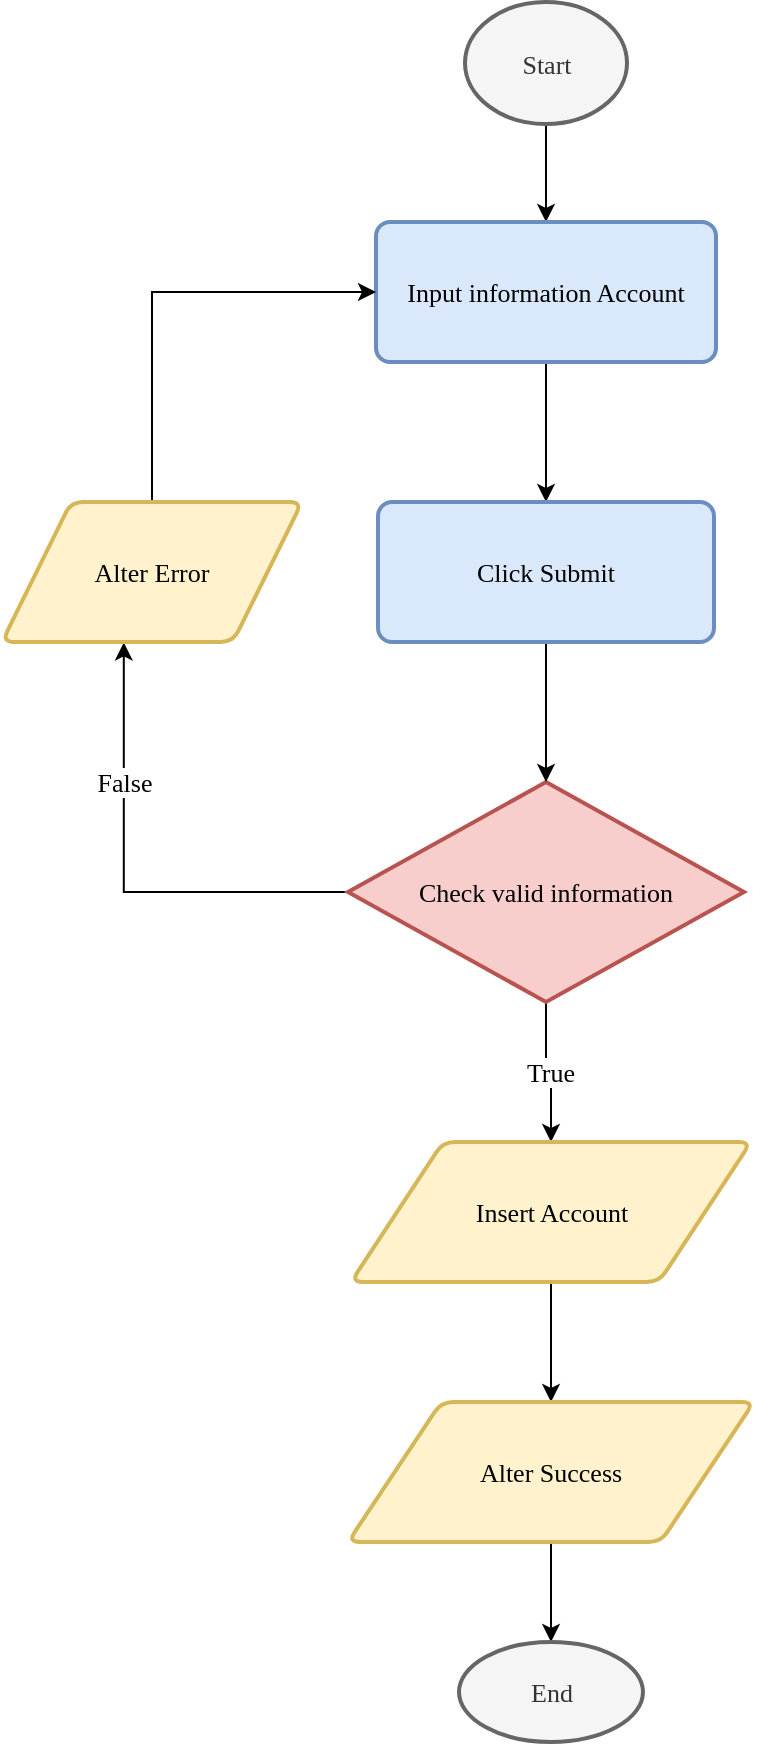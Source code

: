 <mxfile version="12.1.7" type="device" pages="15"><diagram id="dMHv9hnTCCa22C-H1X2L" name="Register"><mxGraphModel dx="1072" dy="652" grid="1" gridSize="10" guides="1" tooltips="1" connect="1" arrows="1" fold="1" page="1" pageScale="1" pageWidth="850" pageHeight="1100" math="0" shadow="0"><root><mxCell id="0"/><mxCell id="1" parent="0"/><mxCell id="-G7fhDcv3hNddHopyCgK-8" value="" style="edgeStyle=orthogonalEdgeStyle;rounded=0;orthogonalLoop=1;jettySize=auto;html=1;fontFamily=Times New Roman;fontSize=13;strokeWidth=1;" parent="1" source="-G7fhDcv3hNddHopyCgK-3" target="-G7fhDcv3hNddHopyCgK-4" edge="1"><mxGeometry relative="1" as="geometry"><Array as="points"><mxPoint x="412" y="160"/><mxPoint x="412" y="160"/></Array></mxGeometry></mxCell><mxCell id="-G7fhDcv3hNddHopyCgK-3" value="&lt;font style=&quot;font-size: 13px;&quot;&gt;Start&lt;/font&gt;" style="strokeWidth=2;html=1;shape=mxgraph.flowchart.start_1;whiteSpace=wrap;fontFamily=Times New Roman;fontSize=13;fillColor=#f5f5f5;strokeColor=#666666;fontColor=#333333;" parent="1" vertex="1"><mxGeometry x="371.5" y="40" width="81" height="61" as="geometry"/></mxCell><mxCell id="VkRcJLISmwCnRCXKsycd-2" value="" style="edgeStyle=orthogonalEdgeStyle;rounded=0;orthogonalLoop=1;jettySize=auto;html=1;fontFamily=Times New Roman;fontSize=13;strokeWidth=1;" parent="1" source="-G7fhDcv3hNddHopyCgK-4" target="VkRcJLISmwCnRCXKsycd-1" edge="1"><mxGeometry relative="1" as="geometry"/></mxCell><mxCell id="-G7fhDcv3hNddHopyCgK-4" value="&lt;font style=&quot;font-size: 13px;&quot;&gt;Input information Account&lt;/font&gt;" style="rounded=1;whiteSpace=wrap;html=1;absoluteArcSize=1;arcSize=14;strokeWidth=2;fontFamily=Times New Roman;fontSize=13;fillColor=#dae8fc;strokeColor=#6c8ebf;" parent="1" vertex="1"><mxGeometry x="327" y="150" width="170" height="70" as="geometry"/></mxCell><mxCell id="VkRcJLISmwCnRCXKsycd-6" value="False" style="edgeStyle=orthogonalEdgeStyle;rounded=0;orthogonalLoop=1;jettySize=auto;html=1;entryX=0.406;entryY=1.003;entryDx=0;entryDy=0;entryPerimeter=0;fontFamily=Times New Roman;fontSize=13;exitX=0;exitY=0.5;exitDx=0;exitDy=0;exitPerimeter=0;strokeWidth=1;" parent="1" source="-G7fhDcv3hNddHopyCgK-5" target="VkRcJLISmwCnRCXKsycd-5" edge="1"><mxGeometry x="0.411" relative="1" as="geometry"><Array as="points"><mxPoint x="201" y="485"/></Array><mxPoint as="offset"/></mxGeometry></mxCell><mxCell id="c5FN7w6HZ1IlNrp7HexG-1" value="True" style="edgeStyle=orthogonalEdgeStyle;rounded=0;orthogonalLoop=1;jettySize=auto;html=1;entryX=0.5;entryY=0;entryDx=0;entryDy=0;fontFamily=Times New Roman;fontSize=13;exitX=0.5;exitY=1;exitDx=0;exitDy=0;exitPerimeter=0;strokeWidth=1;" parent="1" source="-G7fhDcv3hNddHopyCgK-5" target="-G7fhDcv3hNddHopyCgK-9" edge="1"><mxGeometry relative="1" as="geometry"><mxPoint x="570" y="570" as="sourcePoint"/><Array as="points"><mxPoint x="412" y="575"/><mxPoint x="414" y="575"/></Array></mxGeometry></mxCell><mxCell id="-G7fhDcv3hNddHopyCgK-5" value="&lt;font style=&quot;font-size: 13px&quot;&gt;Check valid information&lt;/font&gt;" style="strokeWidth=2;html=1;shape=mxgraph.flowchart.decision;whiteSpace=wrap;fontFamily=Times New Roman;fontSize=13;fillColor=#f8cecc;strokeColor=#b85450;" parent="1" vertex="1"><mxGeometry x="313" y="430" width="198" height="110" as="geometry"/></mxCell><mxCell id="VkRcJLISmwCnRCXKsycd-10" style="edgeStyle=orthogonalEdgeStyle;rounded=0;orthogonalLoop=1;jettySize=auto;html=1;entryX=0.5;entryY=0;entryDx=0;entryDy=0;fontFamily=Times New Roman;fontSize=13;strokeWidth=1;" parent="1" source="-G7fhDcv3hNddHopyCgK-9" target="VkRcJLISmwCnRCXKsycd-9" edge="1"><mxGeometry relative="1" as="geometry"/></mxCell><mxCell id="-G7fhDcv3hNddHopyCgK-9" value="&lt;font style=&quot;font-size: 13px;&quot;&gt;Insert Account&lt;/font&gt;" style="shape=parallelogram;html=1;strokeWidth=2;perimeter=parallelogramPerimeter;whiteSpace=wrap;rounded=1;arcSize=12;size=0.23;fontFamily=Times New Roman;fontSize=13;fillColor=#fff2cc;strokeColor=#d6b656;" parent="1" vertex="1"><mxGeometry x="314.5" y="610" width="200" height="70" as="geometry"/></mxCell><mxCell id="VkRcJLISmwCnRCXKsycd-4" value="" style="edgeStyle=orthogonalEdgeStyle;rounded=0;orthogonalLoop=1;jettySize=auto;html=1;fontFamily=Times New Roman;fontSize=13;entryX=0.5;entryY=0;entryDx=0;entryDy=0;entryPerimeter=0;strokeWidth=1;" parent="1" source="VkRcJLISmwCnRCXKsycd-1" target="-G7fhDcv3hNddHopyCgK-5" edge="1"><mxGeometry relative="1" as="geometry"><mxPoint x="420" y="590" as="targetPoint"/></mxGeometry></mxCell><mxCell id="VkRcJLISmwCnRCXKsycd-1" value="Click Submit" style="rounded=1;whiteSpace=wrap;html=1;absoluteArcSize=1;arcSize=14;strokeWidth=2;fontSize=13;fontFamily=Times New Roman;fillColor=#dae8fc;strokeColor=#6c8ebf;" parent="1" vertex="1"><mxGeometry x="328" y="290" width="168" height="70" as="geometry"/></mxCell><mxCell id="VkRcJLISmwCnRCXKsycd-7" style="edgeStyle=orthogonalEdgeStyle;rounded=0;orthogonalLoop=1;jettySize=auto;html=1;entryX=0;entryY=0.5;entryDx=0;entryDy=0;fontFamily=Times New Roman;fontSize=13;exitX=0.5;exitY=0;exitDx=0;exitDy=0;strokeWidth=1;" parent="1" source="VkRcJLISmwCnRCXKsycd-5" target="-G7fhDcv3hNddHopyCgK-4" edge="1"><mxGeometry relative="1" as="geometry"><Array as="points"><mxPoint x="215" y="185"/></Array></mxGeometry></mxCell><mxCell id="VkRcJLISmwCnRCXKsycd-5" value="&lt;font style=&quot;font-size: 13px&quot;&gt;Alter Error&lt;/font&gt;" style="shape=parallelogram;html=1;strokeWidth=2;perimeter=parallelogramPerimeter;whiteSpace=wrap;rounded=1;arcSize=12;size=0.23;fontFamily=Times New Roman;fontSize=13;fillColor=#fff2cc;strokeColor=#d6b656;" parent="1" vertex="1"><mxGeometry x="140" y="290" width="150" height="70" as="geometry"/></mxCell><mxCell id="VkRcJLISmwCnRCXKsycd-13" value="" style="edgeStyle=orthogonalEdgeStyle;rounded=0;orthogonalLoop=1;jettySize=auto;html=1;fontFamily=Times New Roman;fontSize=13;strokeWidth=1;" parent="1" source="VkRcJLISmwCnRCXKsycd-9" target="VkRcJLISmwCnRCXKsycd-11" edge="1"><mxGeometry relative="1" as="geometry"><mxPoint x="400.5" y="920" as="targetPoint"/></mxGeometry></mxCell><mxCell id="VkRcJLISmwCnRCXKsycd-9" value="&lt;font style=&quot;font-size: 13px;&quot;&gt;Alter Success&lt;/font&gt;" style="shape=parallelogram;html=1;strokeWidth=2;perimeter=parallelogramPerimeter;whiteSpace=wrap;rounded=1;arcSize=12;size=0.23;fontFamily=Times New Roman;fontSize=13;fillColor=#fff2cc;strokeColor=#d6b656;" parent="1" vertex="1"><mxGeometry x="313" y="740" width="203" height="70" as="geometry"/></mxCell><mxCell id="VkRcJLISmwCnRCXKsycd-11" value="&lt;font style=&quot;font-size: 13px;&quot;&gt;End&lt;/font&gt;" style="strokeWidth=2;html=1;shape=mxgraph.flowchart.start_1;whiteSpace=wrap;fontFamily=Times New Roman;fontSize=13;fillColor=#f5f5f5;strokeColor=#666666;fontColor=#333333;" parent="1" vertex="1"><mxGeometry x="368.5" y="860" width="92" height="50" as="geometry"/></mxCell></root></mxGraphModel></diagram><diagram id="bbJCug-9rkL64Vy03fXJ" name="Login"><mxGraphModel dx="1261" dy="944" grid="1" gridSize="10" guides="1" tooltips="1" connect="1" arrows="1" fold="1" page="1" pageScale="1" pageWidth="850" pageHeight="1100" math="0" shadow="0"><root><mxCell id="xIoX3Wsg4zuvR3KG9BE4-0"/><mxCell id="xIoX3Wsg4zuvR3KG9BE4-1" parent="xIoX3Wsg4zuvR3KG9BE4-0"/><mxCell id="xIoX3Wsg4zuvR3KG9BE4-3" value="" style="edgeStyle=orthogonalEdgeStyle;rounded=0;orthogonalLoop=1;jettySize=auto;html=1;fontFamily=Times New Roman;fontSize=13;" parent="xIoX3Wsg4zuvR3KG9BE4-1" source="xIoX3Wsg4zuvR3KG9BE4-4" target="xIoX3Wsg4zuvR3KG9BE4-6" edge="1"><mxGeometry relative="1" as="geometry"/></mxCell><mxCell id="xIoX3Wsg4zuvR3KG9BE4-4" value="&lt;font style=&quot;font-size: 13px;&quot;&gt;Start&lt;/font&gt;" style="strokeWidth=2;html=1;shape=mxgraph.flowchart.start_1;whiteSpace=wrap;fontFamily=Times New Roman;fontSize=13;fillColor=#f5f5f5;strokeColor=#666666;fontColor=#333333;" parent="xIoX3Wsg4zuvR3KG9BE4-1" vertex="1"><mxGeometry x="325" y="90" width="90" height="50" as="geometry"/></mxCell><mxCell id="QIPVl1o4mMdkbN0F_krW-2" value="" style="edgeStyle=orthogonalEdgeStyle;rounded=0;orthogonalLoop=1;jettySize=auto;html=1;fontFamily=Times New Roman;fontSize=13;entryX=0.5;entryY=0;entryDx=0;entryDy=0;" parent="xIoX3Wsg4zuvR3KG9BE4-1" source="xIoX3Wsg4zuvR3KG9BE4-6" target="QIPVl1o4mMdkbN0F_krW-0" edge="1"><mxGeometry relative="1" as="geometry"><mxPoint x="370" y="480" as="targetPoint"/></mxGeometry></mxCell><mxCell id="xIoX3Wsg4zuvR3KG9BE4-6" value="&lt;font style=&quot;font-size: 13px;&quot;&gt;Input Account&lt;/font&gt;" style="rounded=1;whiteSpace=wrap;html=1;absoluteArcSize=1;arcSize=14;strokeWidth=2;fontFamily=Times New Roman;fontSize=13;fillColor=#dae8fc;strokeColor=#6c8ebf;" parent="xIoX3Wsg4zuvR3KG9BE4-1" vertex="1"><mxGeometry x="315" y="180" width="110" height="60" as="geometry"/></mxCell><mxCell id="RBscxELy4BgX4LQgJLer-1" value="False" style="edgeStyle=orthogonalEdgeStyle;rounded=0;orthogonalLoop=1;jettySize=auto;html=1;exitX=0;exitY=0.5;exitDx=0;exitDy=0;exitPerimeter=0;fontFamily=Times New Roman;fontSize=13;" parent="xIoX3Wsg4zuvR3KG9BE4-1" source="xIoX3Wsg4zuvR3KG9BE4-9" edge="1"><mxGeometry relative="1" as="geometry"><mxPoint x="160" y="310" as="targetPoint"/><Array as="points"><mxPoint x="160" y="442"/></Array></mxGeometry></mxCell><mxCell id="RBscxELy4BgX4LQgJLer-5" value="True" style="edgeStyle=orthogonalEdgeStyle;rounded=0;orthogonalLoop=1;jettySize=auto;html=1;fontFamily=Times New Roman;fontSize=13;" parent="xIoX3Wsg4zuvR3KG9BE4-1" source="xIoX3Wsg4zuvR3KG9BE4-9" target="RBscxELy4BgX4LQgJLer-4" edge="1"><mxGeometry x="0.091" relative="1" as="geometry"><mxPoint as="offset"/></mxGeometry></mxCell><mxCell id="xIoX3Wsg4zuvR3KG9BE4-9" value="&lt;font style=&quot;font-size: 13px&quot;&gt;Check valid Account&lt;/font&gt;" style="strokeWidth=2;html=1;shape=mxgraph.flowchart.decision;whiteSpace=wrap;fontFamily=Times New Roman;fontSize=13;fillColor=#f8cecc;strokeColor=#b85450;" parent="xIoX3Wsg4zuvR3KG9BE4-1" vertex="1"><mxGeometry x="280" y="390" width="180" height="105" as="geometry"/></mxCell><mxCell id="_p45EfAALHNWqt59qNbo-3" style="edgeStyle=orthogonalEdgeStyle;rounded=0;orthogonalLoop=1;jettySize=auto;html=1;fontFamily=Times New Roman;fontSize=13;" edge="1" parent="xIoX3Wsg4zuvR3KG9BE4-1" source="RBscxELy4BgX4LQgJLer-4" target="_p45EfAALHNWqt59qNbo-1"><mxGeometry relative="1" as="geometry"/></mxCell><mxCell id="_p45EfAALHNWqt59qNbo-4" value="Employee Roll" style="text;html=1;resizable=0;points=[];align=center;verticalAlign=middle;labelBackgroundColor=#ffffff;fontSize=13;fontFamily=Times New Roman;" vertex="1" connectable="0" parent="_p45EfAALHNWqt59qNbo-3"><mxGeometry x="-0.145" relative="1" as="geometry"><mxPoint x="-3.5" y="-0.5" as="offset"/></mxGeometry></mxCell><mxCell id="_p45EfAALHNWqt59qNbo-5" value="Manager Roll" style="edgeStyle=orthogonalEdgeStyle;rounded=0;orthogonalLoop=1;jettySize=auto;html=1;entryX=0.5;entryY=0;entryDx=0;entryDy=0;fontFamily=Times New Roman;fontSize=13;" edge="1" parent="xIoX3Wsg4zuvR3KG9BE4-1" source="RBscxELy4BgX4LQgJLer-4" target="_p45EfAALHNWqt59qNbo-0"><mxGeometry relative="1" as="geometry"/></mxCell><mxCell id="RBscxELy4BgX4LQgJLer-4" value="&lt;font style=&quot;font-size: 13px&quot;&gt;Check Roll Account&lt;/font&gt;" style="strokeWidth=2;html=1;shape=mxgraph.flowchart.decision;whiteSpace=wrap;fontFamily=Times New Roman;fontSize=13;fillColor=#f8cecc;strokeColor=#b85450;" parent="xIoX3Wsg4zuvR3KG9BE4-1" vertex="1"><mxGeometry x="280" y="550" width="180" height="100" as="geometry"/></mxCell><mxCell id="cw_-Z9d5TBmQvLNG24xh-0" value="&amp;nbsp;" style="text;html=1;resizable=0;points=[];autosize=1;align=left;verticalAlign=top;spacingTop=-4;fontFamily=Times New Roman;fontSize=13;" parent="xIoX3Wsg4zuvR3KG9BE4-1" vertex="1"><mxGeometry x="589" y="958" width="20" height="20" as="geometry"/></mxCell><mxCell id="QIPVl1o4mMdkbN0F_krW-4" value="" style="edgeStyle=orthogonalEdgeStyle;rounded=0;orthogonalLoop=1;jettySize=auto;html=1;fontFamily=Times New Roman;fontSize=13;" parent="xIoX3Wsg4zuvR3KG9BE4-1" source="QIPVl1o4mMdkbN0F_krW-0" target="xIoX3Wsg4zuvR3KG9BE4-9" edge="1"><mxGeometry relative="1" as="geometry"/></mxCell><mxCell id="QIPVl1o4mMdkbN0F_krW-0" value="&lt;font style=&quot;font-size: 13px&quot;&gt;Click Login&lt;/font&gt;" style="rounded=1;whiteSpace=wrap;html=1;absoluteArcSize=1;arcSize=14;strokeWidth=2;fontFamily=Times New Roman;fontSize=13;fillColor=#dae8fc;strokeColor=#6c8ebf;" parent="xIoX3Wsg4zuvR3KG9BE4-1" vertex="1"><mxGeometry x="315" y="300" width="110" height="60" as="geometry"/></mxCell><mxCell id="RBscxELy4BgX4LQgJLer-3" style="edgeStyle=orthogonalEdgeStyle;rounded=0;orthogonalLoop=1;jettySize=auto;html=1;entryX=0;entryY=0.5;entryDx=0;entryDy=0;fontFamily=Times New Roman;fontSize=13;exitX=0.5;exitY=0;exitDx=0;exitDy=0;" parent="xIoX3Wsg4zuvR3KG9BE4-1" source="RBscxELy4BgX4LQgJLer-0" target="xIoX3Wsg4zuvR3KG9BE4-6" edge="1"><mxGeometry relative="1" as="geometry"><Array as="points"><mxPoint x="165" y="210"/></Array></mxGeometry></mxCell><mxCell id="RBscxELy4BgX4LQgJLer-0" value="Alter Error" style="shape=parallelogram;html=1;strokeWidth=2;perimeter=parallelogramPerimeter;whiteSpace=wrap;rounded=1;arcSize=12;size=0.23;fontFamily=Times New Roman;fontSize=13;fillColor=#fff2cc;strokeColor=#d6b656;" parent="xIoX3Wsg4zuvR3KG9BE4-1" vertex="1"><mxGeometry x="90" y="250" width="150" height="60" as="geometry"/></mxCell><mxCell id="RBscxELy4BgX4LQgJLer-17" value="End" style="strokeWidth=2;html=1;shape=mxgraph.flowchart.start_1;whiteSpace=wrap;fontFamily=Times New Roman;fontSize=13;fillColor=#f5f5f5;strokeColor=#666666;fontColor=#333333;" parent="xIoX3Wsg4zuvR3KG9BE4-1" vertex="1"><mxGeometry x="350" y="770" width="80" height="60" as="geometry"/></mxCell><mxCell id="_p45EfAALHNWqt59qNbo-10" style="edgeStyle=orthogonalEdgeStyle;rounded=0;orthogonalLoop=1;jettySize=auto;html=1;entryX=0;entryY=0.5;entryDx=0;entryDy=0;entryPerimeter=0;fontFamily=Times New Roman;fontSize=13;exitX=0.452;exitY=0.992;exitDx=0;exitDy=0;exitPerimeter=0;" edge="1" parent="xIoX3Wsg4zuvR3KG9BE4-1" source="_p45EfAALHNWqt59qNbo-0" target="RBscxELy4BgX4LQgJLer-17"><mxGeometry relative="1" as="geometry"/></mxCell><mxCell id="_p45EfAALHNWqt59qNbo-0" value="Call system for&lt;br&gt;Manager" style="shape=parallelogram;html=1;strokeWidth=2;perimeter=parallelogramPerimeter;whiteSpace=wrap;rounded=1;arcSize=12;size=0.23;fontFamily=Times New Roman;fontSize=13;fillColor=#fff2cc;strokeColor=#d6b656;" vertex="1" parent="xIoX3Wsg4zuvR3KG9BE4-1"><mxGeometry x="110" y="660" width="150" height="60" as="geometry"/></mxCell><mxCell id="_p45EfAALHNWqt59qNbo-8" style="edgeStyle=orthogonalEdgeStyle;rounded=0;orthogonalLoop=1;jettySize=auto;html=1;fontFamily=Times New Roman;fontSize=13;" edge="1" parent="xIoX3Wsg4zuvR3KG9BE4-1" source="_p45EfAALHNWqt59qNbo-1" target="_p45EfAALHNWqt59qNbo-2"><mxGeometry relative="1" as="geometry"/></mxCell><mxCell id="_p45EfAALHNWqt59qNbo-1" value="Call system for&lt;br&gt;Employee" style="shape=parallelogram;html=1;strokeWidth=2;perimeter=parallelogramPerimeter;whiteSpace=wrap;rounded=1;arcSize=12;size=0.23;fontFamily=Times New Roman;fontSize=13;fillColor=#fff2cc;strokeColor=#d6b656;" vertex="1" parent="xIoX3Wsg4zuvR3KG9BE4-1"><mxGeometry x="590" y="569.5" width="150" height="60" as="geometry"/></mxCell><mxCell id="_p45EfAALHNWqt59qNbo-9" style="edgeStyle=orthogonalEdgeStyle;rounded=0;orthogonalLoop=1;jettySize=auto;html=1;entryX=1;entryY=0.5;entryDx=0;entryDy=0;entryPerimeter=0;fontFamily=Times New Roman;fontSize=13;exitX=0.5;exitY=1;exitDx=0;exitDy=0;" edge="1" parent="xIoX3Wsg4zuvR3KG9BE4-1" source="_p45EfAALHNWqt59qNbo-2" target="RBscxELy4BgX4LQgJLer-17"><mxGeometry relative="1" as="geometry"/></mxCell><mxCell id="_p45EfAALHNWqt59qNbo-2" value="Call system Order&lt;br&gt;for Customer" style="shape=parallelogram;html=1;strokeWidth=2;perimeter=parallelogramPerimeter;whiteSpace=wrap;rounded=1;arcSize=12;size=0.23;fontFamily=Times New Roman;fontSize=13;fillColor=#fff2cc;strokeColor=#d6b656;" vertex="1" parent="xIoX3Wsg4zuvR3KG9BE4-1"><mxGeometry x="590" y="700" width="150" height="60" as="geometry"/></mxCell></root></mxGraphModel></diagram><diagram name="Choose Category" id="UsJZFTArC2PA2-h_vTFn"><mxGraphModel dx="1261" dy="944" grid="1" gridSize="10" guides="1" tooltips="1" connect="1" arrows="1" fold="1" page="1" pageScale="1" pageWidth="827" pageHeight="1169" background="#ffffff" math="0" shadow="0"><root><mxCell id="0"/><mxCell id="1" parent="0"/><mxCell id="737hzjWRPBrGjTLWr39u-5" style="edgeStyle=orthogonalEdgeStyle;rounded=0;orthogonalLoop=1;jettySize=auto;html=1;fontFamily=Times New Roman;fontSize=17;" parent="1" source="hhD_xm4Ltw9lspULosQb-55" target="737hzjWRPBrGjTLWr39u-4" edge="1"><mxGeometry relative="1" as="geometry"/></mxCell><mxCell id="hhD_xm4Ltw9lspULosQb-55" value="&lt;font style=&quot;font-size: 17px&quot; face=&quot;Times New Roman&quot;&gt;Start&lt;/font&gt;" style="strokeWidth=2;html=1;shape=mxgraph.flowchart.start_1;whiteSpace=wrap;fillColor=#f5f5f5;strokeColor=#666666;fontColor=#333333;" parent="1" vertex="1"><mxGeometry x="307.5" y="130" width="125" height="70" as="geometry"/></mxCell><mxCell id="8RpmBOfSrO9E6Z3ZQYG9-3" style="edgeStyle=orthogonalEdgeStyle;rounded=0;orthogonalLoop=1;jettySize=auto;html=1;fontFamily=Times New Roman;fontSize=13;" edge="1" parent="1" source="hhD_xm4Ltw9lspULosQb-56" target="8RpmBOfSrO9E6Z3ZQYG9-1"><mxGeometry relative="1" as="geometry"/></mxCell><mxCell id="hhD_xm4Ltw9lspULosQb-56" value="&lt;font style=&quot;font-size: 17px&quot; face=&quot;Times New Roman&quot;&gt;Choose Category&lt;/font&gt;" style="rounded=1;whiteSpace=wrap;html=1;absoluteArcSize=1;arcSize=14;strokeWidth=2;fillColor=#dae8fc;strokeColor=#6c8ebf;" parent="1" vertex="1"><mxGeometry x="290" y="370" width="160" height="60" as="geometry"/></mxCell><mxCell id="hhD_xm4Ltw9lspULosQb-58" value="End" style="strokeWidth=2;html=1;shape=mxgraph.flowchart.start_1;whiteSpace=wrap;fillColor=#f5f5f5;strokeColor=#666666;fontColor=#333333;" parent="1" vertex="1"><mxGeometry x="315" y="620" width="110" height="60" as="geometry"/></mxCell><mxCell id="737hzjWRPBrGjTLWr39u-6" style="edgeStyle=orthogonalEdgeStyle;rounded=0;orthogonalLoop=1;jettySize=auto;html=1;entryX=0.5;entryY=0;entryDx=0;entryDy=0;fontFamily=Times New Roman;fontSize=17;" parent="1" source="737hzjWRPBrGjTLWr39u-4" target="hhD_xm4Ltw9lspULosQb-56" edge="1"><mxGeometry relative="1" as="geometry"/></mxCell><mxCell id="737hzjWRPBrGjTLWr39u-4" value="Load Category&lt;br&gt;List" style="shape=parallelogram;html=1;strokeWidth=2;perimeter=parallelogramPerimeter;whiteSpace=wrap;rounded=1;arcSize=12;size=0.23;fontFamily=Times New Roman;fontSize=17;fillColor=#fff2cc;strokeColor=#d6b656;" parent="1" vertex="1"><mxGeometry x="270" y="250" width="200" height="70" as="geometry"/></mxCell><mxCell id="qO43zK0Cjm0ABc_y6dN7-1" value="&amp;nbsp; &amp;nbsp; &amp;nbsp; &amp;nbsp; &amp;nbsp; &amp;nbsp; &amp;nbsp; &amp;nbsp;&amp;nbsp;" style="text;html=1;resizable=0;points=[];autosize=1;align=left;verticalAlign=top;spacingTop=-4;fontSize=17;fontFamily=Times New Roman;" parent="1" vertex="1"><mxGeometry x="635" y="796" width="80" height="20" as="geometry"/></mxCell><mxCell id="qO43zK0Cjm0ABc_y6dN7-2" value="&amp;nbsp;" style="text;html=1;resizable=0;points=[];autosize=1;align=left;verticalAlign=top;spacingTop=-4;fontSize=17;fontFamily=Times New Roman;" parent="1" vertex="1"><mxGeometry x="581" y="711" width="20" height="20" as="geometry"/></mxCell><mxCell id="8RpmBOfSrO9E6Z3ZQYG9-4" style="edgeStyle=orthogonalEdgeStyle;rounded=0;orthogonalLoop=1;jettySize=auto;html=1;entryX=0.5;entryY=0;entryDx=0;entryDy=0;entryPerimeter=0;fontFamily=Times New Roman;fontSize=13;" edge="1" parent="1" source="8RpmBOfSrO9E6Z3ZQYG9-1" target="hhD_xm4Ltw9lspULosQb-58"><mxGeometry relative="1" as="geometry"/></mxCell><mxCell id="8RpmBOfSrO9E6Z3ZQYG9-1" value="Load Food&lt;br&gt;List" style="shape=parallelogram;html=1;strokeWidth=2;perimeter=parallelogramPerimeter;whiteSpace=wrap;rounded=1;arcSize=12;size=0.23;fontFamily=Times New Roman;fontSize=17;fillColor=#fff2cc;strokeColor=#d6b656;" vertex="1" parent="1"><mxGeometry x="275" y="495" width="190" height="70" as="geometry"/></mxCell></root></mxGraphModel></diagram><diagram name="Choose Food" id="udfyE81D7C9pSYa4NHnl"><mxGraphModel dx="1072" dy="802" grid="1" gridSize="10" guides="1" tooltips="1" connect="1" arrows="1" fold="1" page="1" pageScale="1" pageWidth="827" pageHeight="1169" math="0" shadow="0"><root><mxCell id="EPCsYVoOOtSYIYGiIyVX-0"/><mxCell id="EPCsYVoOOtSYIYGiIyVX-1" parent="EPCsYVoOOtSYIYGiIyVX-0"/><mxCell id="BZSarr4DZfYvPLNQ0uva-0" style="edgeStyle=orthogonalEdgeStyle;rounded=0;orthogonalLoop=1;jettySize=auto;html=1;entryX=0.5;entryY=0;entryDx=0;entryDy=0;strokeWidth=1;fontFamily=Times New Roman;fontSize=13;" edge="1" parent="EPCsYVoOOtSYIYGiIyVX-1" source="EPCsYVoOOtSYIYGiIyVX-2" target="YChHBLkTBgj7T9H9yp4p-0"><mxGeometry relative="1" as="geometry"/></mxCell><mxCell id="EPCsYVoOOtSYIYGiIyVX-2" value="&lt;font face=&quot;Times New Roman&quot; style=&quot;font-size: 17px&quot;&gt;Start&lt;/font&gt;" style="strokeWidth=2;html=1;shape=mxgraph.flowchart.start_1;whiteSpace=wrap;fillColor=#f5f5f5;strokeColor=#666666;fontColor=#333333;" parent="EPCsYVoOOtSYIYGiIyVX-1" vertex="1"><mxGeometry x="160" y="30" width="120" height="80" as="geometry"/></mxCell><mxCell id="BZSarr4DZfYvPLNQ0uva-2" style="edgeStyle=orthogonalEdgeStyle;rounded=0;orthogonalLoop=1;jettySize=auto;html=1;entryX=0.5;entryY=0;entryDx=0;entryDy=0;strokeWidth=1;fontFamily=Times New Roman;fontSize=13;" edge="1" parent="EPCsYVoOOtSYIYGiIyVX-1" source="EPCsYVoOOtSYIYGiIyVX-3" target="EPCsYVoOOtSYIYGiIyVX-5"><mxGeometry relative="1" as="geometry"/></mxCell><mxCell id="EPCsYVoOOtSYIYGiIyVX-3" value="&lt;font face=&quot;Times New Roman&quot; style=&quot;font-size: 17px&quot;&gt;Choose Food&lt;/font&gt;" style="rounded=1;whiteSpace=wrap;html=1;absoluteArcSize=1;arcSize=14;strokeWidth=2;fillColor=#dae8fc;strokeColor=#6c8ebf;" parent="EPCsYVoOOtSYIYGiIyVX-1" vertex="1"><mxGeometry x="160" y="296" width="120" height="80" as="geometry"/></mxCell><mxCell id="BZSarr4DZfYvPLNQ0uva-3" style="edgeStyle=orthogonalEdgeStyle;rounded=0;orthogonalLoop=1;jettySize=auto;html=1;strokeWidth=1;fontFamily=Times New Roman;fontSize=13;" edge="1" parent="EPCsYVoOOtSYIYGiIyVX-1" source="EPCsYVoOOtSYIYGiIyVX-5" target="EPCsYVoOOtSYIYGiIyVX-10"><mxGeometry relative="1" as="geometry"/></mxCell><mxCell id="EPCsYVoOOtSYIYGiIyVX-5" value="&lt;font style=&quot;font-size: 17px&quot; face=&quot;Times New Roman&quot;&gt;Add Food&lt;br&gt;into Bill Detail&lt;br&gt;&lt;/font&gt;" style="shape=parallelogram;html=1;strokeWidth=2;perimeter=parallelogramPerimeter;whiteSpace=wrap;rounded=1;arcSize=12;size=0.23;fillColor=#fff2cc;strokeColor=#d6b656;" parent="EPCsYVoOOtSYIYGiIyVX-1" vertex="1"><mxGeometry x="120.5" y="440" width="199" height="80" as="geometry"/></mxCell><mxCell id="EPCsYVoOOtSYIYGiIyVX-10" value="&lt;font face=&quot;Times New Roman&quot; style=&quot;font-size: 17px&quot;&gt;End&lt;/font&gt;" style="strokeWidth=2;html=1;shape=mxgraph.flowchart.start_1;whiteSpace=wrap;fillColor=#f5f5f5;strokeColor=#666666;fontColor=#333333;" parent="EPCsYVoOOtSYIYGiIyVX-1" vertex="1"><mxGeometry x="160" y="570" width="120" height="80" as="geometry"/></mxCell><mxCell id="vo58-BI4xBF-_pv6TQiX-0" value="&amp;nbsp;" style="text;html=1;resizable=0;points=[];autosize=1;align=left;verticalAlign=top;spacingTop=-4;fontSize=17;fontFamily=Times New Roman;" parent="EPCsYVoOOtSYIYGiIyVX-1" vertex="1"><mxGeometry x="401" y="406" width="20" height="20" as="geometry"/></mxCell><mxCell id="BZSarr4DZfYvPLNQ0uva-1" style="edgeStyle=orthogonalEdgeStyle;rounded=0;orthogonalLoop=1;jettySize=auto;html=1;entryX=0.5;entryY=0;entryDx=0;entryDy=0;strokeWidth=1;fontFamily=Times New Roman;fontSize=13;" edge="1" parent="EPCsYVoOOtSYIYGiIyVX-1" source="YChHBLkTBgj7T9H9yp4p-0" target="EPCsYVoOOtSYIYGiIyVX-3"><mxGeometry relative="1" as="geometry"/></mxCell><mxCell id="YChHBLkTBgj7T9H9yp4p-0" value="&lt;font style=&quot;font-size: 17px&quot; face=&quot;Times New Roman&quot;&gt;Load&lt;br&gt;Food List&lt;br&gt;&lt;/font&gt;" style="shape=parallelogram;html=1;strokeWidth=2;perimeter=parallelogramPerimeter;whiteSpace=wrap;rounded=1;arcSize=12;size=0.23;fillColor=#fff2cc;strokeColor=#d6b656;" vertex="1" parent="EPCsYVoOOtSYIYGiIyVX-1"><mxGeometry x="145" y="170" width="150" height="80" as="geometry"/></mxCell></root></mxGraphModel></diagram><diagram id="z_XC2vyD0uTkkH2ksCaY" name="Choose Table Food"><mxGraphModel dx="893" dy="668" grid="1" gridSize="10" guides="1" tooltips="1" connect="1" arrows="1" fold="1" page="1" pageScale="1" pageWidth="850" pageHeight="1100" math="0" shadow="0"><root><mxCell id="SfzfH04CXk91f8CacYRr-0"/><mxCell id="SfzfH04CXk91f8CacYRr-1" parent="SfzfH04CXk91f8CacYRr-0"/><mxCell id="8xJPcbF8BHDAE6I9O-Ft-1" style="edgeStyle=orthogonalEdgeStyle;rounded=0;orthogonalLoop=1;jettySize=auto;html=1;strokeWidth=1;fontFamily=Times New Roman;fontSize=13;" edge="1" parent="SfzfH04CXk91f8CacYRr-1" source="SfzfH04CXk91f8CacYRr-3" target="8xJPcbF8BHDAE6I9O-Ft-0"><mxGeometry relative="1" as="geometry"/></mxCell><mxCell id="SfzfH04CXk91f8CacYRr-3" value="&lt;font style=&quot;font-size: 13px;&quot;&gt;Start&lt;/font&gt;" style="strokeWidth=2;html=1;shape=mxgraph.flowchart.start_1;whiteSpace=wrap;fontFamily=Times New Roman;fontSize=13;fillColor=#f5f5f5;strokeColor=#666666;fontColor=#333333;" parent="SfzfH04CXk91f8CacYRr-1" vertex="1"><mxGeometry x="110" y="10" width="80" height="60" as="geometry"/></mxCell><mxCell id="8xJPcbF8BHDAE6I9O-Ft-3" style="edgeStyle=orthogonalEdgeStyle;rounded=0;orthogonalLoop=1;jettySize=auto;html=1;strokeWidth=1;fontFamily=Times New Roman;fontSize=13;" edge="1" parent="SfzfH04CXk91f8CacYRr-1" source="SfzfH04CXk91f8CacYRr-5" target="SfzfH04CXk91f8CacYRr-6"><mxGeometry relative="1" as="geometry"/></mxCell><mxCell id="SfzfH04CXk91f8CacYRr-5" value="&lt;font style=&quot;font-size: 13px&quot;&gt;Choose Table&lt;/font&gt;" style="rounded=1;whiteSpace=wrap;html=1;absoluteArcSize=1;arcSize=14;strokeWidth=2;fontFamily=Times New Roman;fontSize=13;fillColor=#dae8fc;strokeColor=#6c8ebf;" parent="SfzfH04CXk91f8CacYRr-1" vertex="1"><mxGeometry x="95" y="280" width="110" height="60" as="geometry"/></mxCell><mxCell id="8xJPcbF8BHDAE6I9O-Ft-4" style="edgeStyle=orthogonalEdgeStyle;rounded=0;orthogonalLoop=1;jettySize=auto;html=1;entryX=0.5;entryY=0;entryDx=0;entryDy=0;entryPerimeter=0;strokeWidth=1;fontFamily=Times New Roman;fontSize=13;" edge="1" parent="SfzfH04CXk91f8CacYRr-1" source="SfzfH04CXk91f8CacYRr-6" target="SfzfH04CXk91f8CacYRr-10"><mxGeometry relative="1" as="geometry"/></mxCell><mxCell id="SfzfH04CXk91f8CacYRr-6" value="Show Bill&lt;br&gt;for paying" style="shape=parallelogram;html=1;strokeWidth=2;perimeter=parallelogramPerimeter;whiteSpace=wrap;rounded=1;arcSize=12;size=0.23;fontFamily=Times New Roman;fontSize=13;fillColor=#fff2cc;strokeColor=#d6b656;" parent="SfzfH04CXk91f8CacYRr-1" vertex="1"><mxGeometry x="70" y="400" width="160" height="60" as="geometry"/></mxCell><mxCell id="SfzfH04CXk91f8CacYRr-10" value="End" style="strokeWidth=2;html=1;shape=mxgraph.flowchart.start_1;whiteSpace=wrap;fontFamily=Times New Roman;fontSize=13;fillColor=#f5f5f5;strokeColor=#666666;fontColor=#333333;" parent="SfzfH04CXk91f8CacYRr-1" vertex="1"><mxGeometry x="100" y="520" width="100" height="80" as="geometry"/></mxCell><mxCell id="8xJPcbF8BHDAE6I9O-Ft-2" style="edgeStyle=orthogonalEdgeStyle;rounded=0;orthogonalLoop=1;jettySize=auto;html=1;entryX=0.5;entryY=0;entryDx=0;entryDy=0;strokeWidth=1;fontFamily=Times New Roman;fontSize=13;" edge="1" parent="SfzfH04CXk91f8CacYRr-1" source="8xJPcbF8BHDAE6I9O-Ft-0" target="SfzfH04CXk91f8CacYRr-5"><mxGeometry relative="1" as="geometry"/></mxCell><mxCell id="8xJPcbF8BHDAE6I9O-Ft-0" value="&lt;font style=&quot;font-size: 13px&quot;&gt;Show Table&lt;br&gt;List&lt;br&gt;&lt;/font&gt;" style="shape=parallelogram;html=1;strokeWidth=2;perimeter=parallelogramPerimeter;whiteSpace=wrap;rounded=1;arcSize=12;size=0.23;fontFamily=Times New Roman;fontSize=13;fillColor=#fff2cc;strokeColor=#d6b656;" vertex="1" parent="SfzfH04CXk91f8CacYRr-1"><mxGeometry x="70" y="130" width="160" height="55" as="geometry"/></mxCell></root></mxGraphModel></diagram><diagram id="CgT_1xymX3A5wqR-6qsR" name="Endter Discount Code"><mxGraphModel dx="1261" dy="944" grid="1" gridSize="10" guides="1" tooltips="1" connect="1" arrows="1" fold="1" page="1" pageScale="1" pageWidth="850" pageHeight="1100" math="0" shadow="0"><root><mxCell id="FJn-Vlq0XIaZH51NQ8VU-0"/><mxCell id="FJn-Vlq0XIaZH51NQ8VU-1" parent="FJn-Vlq0XIaZH51NQ8VU-0"/><mxCell id="FJn-Vlq0XIaZH51NQ8VU-5" value="" style="edgeStyle=orthogonalEdgeStyle;rounded=0;orthogonalLoop=1;jettySize=auto;html=1;fontFamily=Times New Roman;fontSize=13;" parent="FJn-Vlq0XIaZH51NQ8VU-1" source="FJn-Vlq0XIaZH51NQ8VU-2" target="FJn-Vlq0XIaZH51NQ8VU-4" edge="1"><mxGeometry relative="1" as="geometry"/></mxCell><mxCell id="FJn-Vlq0XIaZH51NQ8VU-2" value="Start" style="strokeWidth=2;html=1;shape=mxgraph.flowchart.start_1;whiteSpace=wrap;fontFamily=Times New Roman;fontSize=13;fillColor=#f5f5f5;strokeColor=#666666;fontColor=#333333;" parent="FJn-Vlq0XIaZH51NQ8VU-1" vertex="1"><mxGeometry x="315" y="10" width="90" height="60" as="geometry"/></mxCell><mxCell id="aqLMxE2KPzeLqS_u4GW5-2" value="" style="edgeStyle=orthogonalEdgeStyle;rounded=0;orthogonalLoop=1;jettySize=auto;html=1;fontFamily=Times New Roman;fontSize=13;" parent="FJn-Vlq0XIaZH51NQ8VU-1" source="FJn-Vlq0XIaZH51NQ8VU-4" target="aqLMxE2KPzeLqS_u4GW5-1" edge="1"><mxGeometry relative="1" as="geometry"/></mxCell><mxCell id="FJn-Vlq0XIaZH51NQ8VU-4" value="Enter Discount Code" style="rounded=1;whiteSpace=wrap;html=1;absoluteArcSize=1;arcSize=14;strokeWidth=2;fontFamily=Times New Roman;fontSize=13;fillColor=#dae8fc;strokeColor=#6c8ebf;" parent="FJn-Vlq0XIaZH51NQ8VU-1" vertex="1"><mxGeometry x="280" y="110" width="160" height="60" as="geometry"/></mxCell><mxCell id="aqLMxE2KPzeLqS_u4GW5-5" value="True" style="edgeStyle=orthogonalEdgeStyle;rounded=0;orthogonalLoop=1;jettySize=auto;html=1;fontFamily=Times New Roman;fontSize=13;" parent="FJn-Vlq0XIaZH51NQ8VU-1" source="FJn-Vlq0XIaZH51NQ8VU-6" target="aqLMxE2KPzeLqS_u4GW5-4" edge="1"><mxGeometry relative="1" as="geometry"/></mxCell><mxCell id="aqLMxE2KPzeLqS_u4GW5-8" value="False" style="edgeStyle=orthogonalEdgeStyle;rounded=0;orthogonalLoop=1;jettySize=auto;html=1;entryX=0.5;entryY=1;entryDx=0;entryDy=0;fontFamily=Times New Roman;fontSize=13;" parent="FJn-Vlq0XIaZH51NQ8VU-1" source="FJn-Vlq0XIaZH51NQ8VU-6" target="aqLMxE2KPzeLqS_u4GW5-7" edge="1"><mxGeometry relative="1" as="geometry"/></mxCell><mxCell id="FJn-Vlq0XIaZH51NQ8VU-6" value="Check valid Discount Code" style="strokeWidth=2;html=1;shape=mxgraph.flowchart.decision;whiteSpace=wrap;fontFamily=Times New Roman;fontSize=13;fillColor=#f8cecc;strokeColor=#b85450;" parent="FJn-Vlq0XIaZH51NQ8VU-1" vertex="1"><mxGeometry x="260" y="390" width="200" height="100" as="geometry"/></mxCell><mxCell id="FJn-Vlq0XIaZH51NQ8VU-14" value="End" style="strokeWidth=2;html=1;shape=mxgraph.flowchart.start_1;whiteSpace=wrap;fontFamily=Times New Roman;fontSize=13;fillColor=#f5f5f5;strokeColor=#666666;fontColor=#333333;" parent="FJn-Vlq0XIaZH51NQ8VU-1" vertex="1"><mxGeometry x="320" y="720" width="80" height="70" as="geometry"/></mxCell><mxCell id="aqLMxE2KPzeLqS_u4GW5-3" value="" style="edgeStyle=orthogonalEdgeStyle;rounded=0;orthogonalLoop=1;jettySize=auto;html=1;fontFamily=Times New Roman;fontSize=13;" parent="FJn-Vlq0XIaZH51NQ8VU-1" source="aqLMxE2KPzeLqS_u4GW5-1" target="FJn-Vlq0XIaZH51NQ8VU-6" edge="1"><mxGeometry relative="1" as="geometry"/></mxCell><mxCell id="aqLMxE2KPzeLqS_u4GW5-1" value="Click Submit" style="rounded=1;whiteSpace=wrap;html=1;absoluteArcSize=1;arcSize=14;strokeWidth=2;fontFamily=Times New Roman;fontSize=13;fillColor=#dae8fc;strokeColor=#6c8ebf;" parent="FJn-Vlq0XIaZH51NQ8VU-1" vertex="1"><mxGeometry x="280" y="250" width="160" height="60" as="geometry"/></mxCell><mxCell id="aqLMxE2KPzeLqS_u4GW5-6" value="" style="edgeStyle=orthogonalEdgeStyle;rounded=0;orthogonalLoop=1;jettySize=auto;html=1;fontFamily=Times New Roman;fontSize=13;" parent="FJn-Vlq0XIaZH51NQ8VU-1" source="aqLMxE2KPzeLqS_u4GW5-4" target="FJn-Vlq0XIaZH51NQ8VU-14" edge="1"><mxGeometry relative="1" as="geometry"/></mxCell><mxCell id="aqLMxE2KPzeLqS_u4GW5-4" value="Alter Success" style="shape=parallelogram;html=1;strokeWidth=2;perimeter=parallelogramPerimeter;whiteSpace=wrap;rounded=1;arcSize=12;size=0.23;fontFamily=Times New Roman;fontSize=13;fillColor=#fff2cc;strokeColor=#d6b656;" parent="FJn-Vlq0XIaZH51NQ8VU-1" vertex="1"><mxGeometry x="280" y="590" width="160" height="50" as="geometry"/></mxCell><mxCell id="aqLMxE2KPzeLqS_u4GW5-9" style="edgeStyle=orthogonalEdgeStyle;rounded=0;orthogonalLoop=1;jettySize=auto;html=1;entryX=0;entryY=0.5;entryDx=0;entryDy=0;fontFamily=Times New Roman;fontSize=13;" parent="FJn-Vlq0XIaZH51NQ8VU-1" source="aqLMxE2KPzeLqS_u4GW5-7" target="FJn-Vlq0XIaZH51NQ8VU-4" edge="1"><mxGeometry relative="1" as="geometry"><Array as="points"><mxPoint x="120" y="140"/></Array></mxGeometry></mxCell><mxCell id="aqLMxE2KPzeLqS_u4GW5-7" value="Alter Error" style="shape=parallelogram;html=1;strokeWidth=2;perimeter=parallelogramPerimeter;whiteSpace=wrap;rounded=1;arcSize=12;size=0.23;fontFamily=Times New Roman;fontSize=13;fillColor=#fff2cc;strokeColor=#d6b656;" parent="FJn-Vlq0XIaZH51NQ8VU-1" vertex="1"><mxGeometry x="40" y="210" width="160" height="120" as="geometry"/></mxCell></root></mxGraphModel></diagram><diagram id="DIz7NVQBatLtuSAoEXbo" name="Watch Information"><mxGraphModel dx="1072" dy="652" grid="1" gridSize="10" guides="1" tooltips="1" connect="1" arrows="1" fold="1" page="1" pageScale="1" pageWidth="850" pageHeight="1100" math="0" shadow="0"><root><mxCell id="6y69upTUDUAuqa3H7DXU-0"/><mxCell id="6y69upTUDUAuqa3H7DXU-1" parent="6y69upTUDUAuqa3H7DXU-0"/><mxCell id="w2scTDIFdEFdZ6KKk7Ej-0" style="edgeStyle=orthogonalEdgeStyle;rounded=0;orthogonalLoop=1;jettySize=auto;html=1;entryX=0.5;entryY=0;entryDx=0;entryDy=0;strokeWidth=1;fontFamily=Times New Roman;fontSize=13;" parent="6y69upTUDUAuqa3H7DXU-1" source="6y69upTUDUAuqa3H7DXU-2" target="6y69upTUDUAuqa3H7DXU-5" edge="1"><mxGeometry relative="1" as="geometry"/></mxCell><mxCell id="6y69upTUDUAuqa3H7DXU-2" value="&lt;font style=&quot;font-size: 13px;&quot;&gt;Start&lt;/font&gt;" style="strokeWidth=2;html=1;shape=mxgraph.flowchart.start_1;whiteSpace=wrap;fontFamily=Times New Roman;fontSize=13;fillColor=#f5f5f5;strokeColor=#666666;fontColor=#333333;" parent="6y69upTUDUAuqa3H7DXU-1" vertex="1"><mxGeometry x="310" y="20" width="100" height="70" as="geometry"/></mxCell><mxCell id="MTtdvP-jvPNnq5m9XWjk-2" value="" style="edgeStyle=orthogonalEdgeStyle;rounded=0;orthogonalLoop=1;jettySize=auto;html=1;fontFamily=Times New Roman;fontSize=13;" parent="6y69upTUDUAuqa3H7DXU-1" source="6y69upTUDUAuqa3H7DXU-5" target="MTtdvP-jvPNnq5m9XWjk-1" edge="1"><mxGeometry relative="1" as="geometry"/></mxCell><mxCell id="6y69upTUDUAuqa3H7DXU-5" value="&lt;font style=&quot;font-size: 13px;&quot;&gt;Click Button Watch Information&lt;/font&gt;" style="rounded=1;whiteSpace=wrap;html=1;absoluteArcSize=1;arcSize=14;strokeWidth=2;fontFamily=Times New Roman;fontSize=13;fillColor=#dae8fc;strokeColor=#6c8ebf;" parent="6y69upTUDUAuqa3H7DXU-1" vertex="1"><mxGeometry x="285" y="160" width="150" height="80" as="geometry"/></mxCell><mxCell id="6y69upTUDUAuqa3H7DXU-9" value="End" style="strokeWidth=2;html=1;shape=mxgraph.flowchart.start_1;whiteSpace=wrap;fontFamily=Times New Roman;fontSize=13;fillColor=#f5f5f5;strokeColor=#666666;fontColor=#333333;" parent="6y69upTUDUAuqa3H7DXU-1" vertex="1"><mxGeometry x="310" y="460" width="100" height="70" as="geometry"/></mxCell><mxCell id="MTtdvP-jvPNnq5m9XWjk-3" value="" style="edgeStyle=orthogonalEdgeStyle;rounded=0;orthogonalLoop=1;jettySize=auto;html=1;fontFamily=Times New Roman;fontSize=13;" parent="6y69upTUDUAuqa3H7DXU-1" source="MTtdvP-jvPNnq5m9XWjk-1" target="6y69upTUDUAuqa3H7DXU-9" edge="1"><mxGeometry relative="1" as="geometry"/></mxCell><mxCell id="MTtdvP-jvPNnq5m9XWjk-1" value="Show Information&lt;br&gt;Account" style="shape=parallelogram;html=1;strokeWidth=2;perimeter=parallelogramPerimeter;whiteSpace=wrap;rounded=1;arcSize=12;size=0.23;fontFamily=Times New Roman;fontSize=13;fillColor=#fff2cc;strokeColor=#d6b656;" parent="6y69upTUDUAuqa3H7DXU-1" vertex="1"><mxGeometry x="260" y="320" width="200" height="70" as="geometry"/></mxCell></root></mxGraphModel></diagram><diagram id="B_WEInofQm7kdrmKp7qs" name="Manage Order"><mxGraphModel dx="1072" dy="652" grid="1" gridSize="10" guides="1" tooltips="1" connect="1" arrows="1" fold="1" page="1" pageScale="1" pageWidth="850" pageHeight="1100" math="0" shadow="0"><root><mxCell id="mXEs6qV5qvkIBBeYVyuq-0"/><mxCell id="mXEs6qV5qvkIBBeYVyuq-1" parent="mXEs6qV5qvkIBBeYVyuq-0"/><mxCell id="zzRTZaNpHDs0qrIO5Oi4-2" style="edgeStyle=orthogonalEdgeStyle;rounded=0;orthogonalLoop=1;jettySize=auto;html=1;entryX=0.5;entryY=0;entryDx=0;entryDy=0;strokeWidth=1;fontFamily=Times New Roman;fontSize=13;" parent="mXEs6qV5qvkIBBeYVyuq-1" source="mXEs6qV5qvkIBBeYVyuq-2" target="zzRTZaNpHDs0qrIO5Oi4-0" edge="1"><mxGeometry relative="1" as="geometry"/></mxCell><mxCell id="mXEs6qV5qvkIBBeYVyuq-2" value="&lt;font style=&quot;font-size: 13px;&quot;&gt;Start&lt;/font&gt;" style="strokeWidth=2;html=1;shape=mxgraph.flowchart.start_1;whiteSpace=wrap;fillColor=#f5f5f5;strokeColor=#666666;fontColor=#333333;fontFamily=Times New Roman;fontSize=13;" parent="mXEs6qV5qvkIBBeYVyuq-1" vertex="1"><mxGeometry x="315" y="20" width="90" height="70" as="geometry"/></mxCell><mxCell id="zzRTZaNpHDs0qrIO5Oi4-8" style="edgeStyle=orthogonalEdgeStyle;rounded=0;orthogonalLoop=1;jettySize=auto;html=1;entryX=0.5;entryY=0;entryDx=0;entryDy=0;strokeWidth=1;fontFamily=Times New Roman;fontSize=13;" parent="mXEs6qV5qvkIBBeYVyuq-1" source="_y3fA_3rabKNQu5CZBtJ-0" target="zzRTZaNpHDs0qrIO5Oi4-7" edge="1"><mxGeometry relative="1" as="geometry"/></mxCell><mxCell id="_y3fA_3rabKNQu5CZBtJ-0" value="&lt;font style=&quot;font-size: 13px&quot;&gt;Choose Bill&lt;/font&gt;" style="rounded=1;whiteSpace=wrap;html=1;absoluteArcSize=1;arcSize=14;strokeWidth=2;fillColor=#dae8fc;strokeColor=#6c8ebf;fontFamily=Times New Roman;fontSize=13;" parent="mXEs6qV5qvkIBBeYVyuq-1" vertex="1"><mxGeometry x="270" y="470" width="180" height="70" as="geometry"/></mxCell><mxCell id="_y3fA_3rabKNQu5CZBtJ-4" value="&lt;font style=&quot;font-size: 13px;&quot;&gt;End&lt;/font&gt;" style="strokeWidth=2;html=1;shape=mxgraph.flowchart.start_1;whiteSpace=wrap;fillColor=#f5f5f5;strokeColor=#666666;fontColor=#333333;fontFamily=Times New Roman;fontSize=13;" parent="mXEs6qV5qvkIBBeYVyuq-1" vertex="1"><mxGeometry x="305" y="750" width="110" height="70" as="geometry"/></mxCell><mxCell id="zzRTZaNpHDs0qrIO5Oi4-5" style="edgeStyle=orthogonalEdgeStyle;rounded=0;orthogonalLoop=1;jettySize=auto;html=1;entryX=0.5;entryY=0;entryDx=0;entryDy=0;strokeWidth=1;fontFamily=Times New Roman;fontSize=13;" parent="mXEs6qV5qvkIBBeYVyuq-1" source="_y3fA_3rabKNQu5CZBtJ-6" target="zzRTZaNpHDs0qrIO5Oi4-4" edge="1"><mxGeometry relative="1" as="geometry"/></mxCell><mxCell id="_y3fA_3rabKNQu5CZBtJ-6" value="&lt;font style=&quot;font-size: 13px&quot;&gt;Choose Table&lt;/font&gt;" style="rounded=1;whiteSpace=wrap;html=1;absoluteArcSize=1;arcSize=14;strokeWidth=2;fillColor=#dae8fc;strokeColor=#6c8ebf;fontFamily=Times New Roman;fontSize=13;" parent="mXEs6qV5qvkIBBeYVyuq-1" vertex="1"><mxGeometry x="280" y="270" width="160" height="50" as="geometry"/></mxCell><mxCell id="zzRTZaNpHDs0qrIO5Oi4-3" style="edgeStyle=orthogonalEdgeStyle;rounded=0;orthogonalLoop=1;jettySize=auto;html=1;strokeWidth=1;fontFamily=Times New Roman;fontSize=13;" parent="mXEs6qV5qvkIBBeYVyuq-1" source="zzRTZaNpHDs0qrIO5Oi4-0" target="_y3fA_3rabKNQu5CZBtJ-6" edge="1"><mxGeometry relative="1" as="geometry"/></mxCell><mxCell id="zzRTZaNpHDs0qrIO5Oi4-0" value="Load Table List" style="shape=parallelogram;html=1;strokeWidth=2;perimeter=parallelogramPerimeter;whiteSpace=wrap;rounded=1;arcSize=12;size=0.23;align=center;fillColor=#fff2cc;strokeColor=#d6b656;fontFamily=Times New Roman;fontSize=13;" parent="mXEs6qV5qvkIBBeYVyuq-1" vertex="1"><mxGeometry x="265" y="140" width="190" height="60" as="geometry"/></mxCell><mxCell id="zzRTZaNpHDs0qrIO5Oi4-6" style="edgeStyle=orthogonalEdgeStyle;rounded=0;orthogonalLoop=1;jettySize=auto;html=1;entryX=0.5;entryY=0;entryDx=0;entryDy=0;strokeWidth=1;fontFamily=Times New Roman;fontSize=13;" parent="mXEs6qV5qvkIBBeYVyuq-1" source="zzRTZaNpHDs0qrIO5Oi4-4" target="_y3fA_3rabKNQu5CZBtJ-0" edge="1"><mxGeometry relative="1" as="geometry"/></mxCell><mxCell id="zzRTZaNpHDs0qrIO5Oi4-4" value="Load Bill List&lt;br&gt;of table" style="shape=parallelogram;html=1;strokeWidth=2;perimeter=parallelogramPerimeter;whiteSpace=wrap;rounded=1;arcSize=12;size=0.23;align=center;fillColor=#fff2cc;strokeColor=#d6b656;fontFamily=Times New Roman;fontSize=13;" parent="mXEs6qV5qvkIBBeYVyuq-1" vertex="1"><mxGeometry x="265" y="360" width="190" height="60" as="geometry"/></mxCell><mxCell id="zzRTZaNpHDs0qrIO5Oi4-9" style="edgeStyle=orthogonalEdgeStyle;rounded=0;orthogonalLoop=1;jettySize=auto;html=1;entryX=0.5;entryY=0;entryDx=0;entryDy=0;entryPerimeter=0;strokeWidth=1;fontFamily=Times New Roman;fontSize=13;" parent="mXEs6qV5qvkIBBeYVyuq-1" source="zzRTZaNpHDs0qrIO5Oi4-7" target="_y3fA_3rabKNQu5CZBtJ-4" edge="1"><mxGeometry relative="1" as="geometry"/></mxCell><mxCell id="zzRTZaNpHDs0qrIO5Oi4-7" value="Load Bill Detail" style="shape=parallelogram;html=1;strokeWidth=2;perimeter=parallelogramPerimeter;whiteSpace=wrap;rounded=1;arcSize=12;size=0.23;align=center;fillColor=#fff2cc;strokeColor=#d6b656;fontFamily=Times New Roman;fontSize=13;" parent="mXEs6qV5qvkIBBeYVyuq-1" vertex="1"><mxGeometry x="265" y="610" width="190" height="60" as="geometry"/></mxCell></root></mxGraphModel></diagram><diagram id="C6cmRivMFTXP4WUqHAkG" name="Edit, Insert Table Food"><mxGraphModel dx="1261" dy="767" grid="1" gridSize="10" guides="1" tooltips="1" connect="1" arrows="1" fold="1" page="1" pageScale="1" pageWidth="850" pageHeight="1100" math="0" shadow="0"><root><mxCell id="yJywfo1JeF1_qoTMdSgr-0"/><mxCell id="yJywfo1JeF1_qoTMdSgr-1" parent="yJywfo1JeF1_qoTMdSgr-0"/><mxCell id="WZ0P2WpBcpvaX2aEW4V--1" value="" style="edgeStyle=orthogonalEdgeStyle;rounded=0;orthogonalLoop=1;jettySize=auto;html=1;fontFamily=Times New Roman;fontSize=13;" parent="yJywfo1JeF1_qoTMdSgr-1" source="yJywfo1JeF1_qoTMdSgr-2" target="WZ0P2WpBcpvaX2aEW4V--0" edge="1"><mxGeometry relative="1" as="geometry"/></mxCell><mxCell id="yJywfo1JeF1_qoTMdSgr-2" value="&lt;font style=&quot;font-size: 13px;&quot;&gt;Start&lt;/font&gt;" style="strokeWidth=2;html=1;shape=mxgraph.flowchart.start_1;whiteSpace=wrap;fontFamily=Times New Roman;fontSize=13;fillColor=#f5f5f5;strokeColor=#666666;fontColor=#333333;" parent="yJywfo1JeF1_qoTMdSgr-1" vertex="1"><mxGeometry x="320" y="80" width="120" height="90" as="geometry"/></mxCell><mxCell id="WZ0P2WpBcpvaX2aEW4V--3" value="" style="edgeStyle=orthogonalEdgeStyle;rounded=0;orthogonalLoop=1;jettySize=auto;html=1;fontFamily=Times New Roman;fontSize=13;" parent="yJywfo1JeF1_qoTMdSgr-1" source="yJywfo1JeF1_qoTMdSgr-3" target="yJywfo1JeF1_qoTMdSgr-4" edge="1"><mxGeometry relative="1" as="geometry"/></mxCell><mxCell id="yJywfo1JeF1_qoTMdSgr-3" value="&lt;font style=&quot;font-size: 13px&quot;&gt;Edit Table&amp;nbsp;&lt;/font&gt;" style="rounded=1;whiteSpace=wrap;html=1;absoluteArcSize=1;arcSize=14;strokeWidth=2;fontFamily=Times New Roman;fontSize=13;fillColor=#dae8fc;strokeColor=#6c8ebf;" parent="yJywfo1JeF1_qoTMdSgr-1" vertex="1"><mxGeometry x="49.5" y="320" width="160" height="60" as="geometry"/></mxCell><mxCell id="WZ0P2WpBcpvaX2aEW4V--5" value="" style="edgeStyle=orthogonalEdgeStyle;rounded=0;orthogonalLoop=1;jettySize=auto;html=1;fontFamily=Times New Roman;fontSize=13;" parent="yJywfo1JeF1_qoTMdSgr-1" source="yJywfo1JeF1_qoTMdSgr-4" target="WZ0P2WpBcpvaX2aEW4V--4" edge="1"><mxGeometry relative="1" as="geometry"/></mxCell><mxCell id="yJywfo1JeF1_qoTMdSgr-4" value="&lt;font style=&quot;font-size: 13px;&quot;&gt;Click Button Submit&lt;/font&gt;" style="rounded=1;whiteSpace=wrap;html=1;absoluteArcSize=1;arcSize=14;strokeWidth=2;fontFamily=Times New Roman;fontSize=13;fillColor=#dae8fc;strokeColor=#6c8ebf;" parent="yJywfo1JeF1_qoTMdSgr-1" vertex="1"><mxGeometry x="49.5" y="420" width="160" height="60" as="geometry"/></mxCell><mxCell id="WZ0P2WpBcpvaX2aEW4V--2" value="" style="edgeStyle=orthogonalEdgeStyle;rounded=0;orthogonalLoop=1;jettySize=auto;html=1;fontFamily=Times New Roman;fontSize=13;" parent="yJywfo1JeF1_qoTMdSgr-1" source="WZ0P2WpBcpvaX2aEW4V--0" target="yJywfo1JeF1_qoTMdSgr-3" edge="1"><mxGeometry relative="1" as="geometry"/></mxCell><mxCell id="XomWlcuo9UzGL39rGKpc-15" style="edgeStyle=orthogonalEdgeStyle;rounded=0;orthogonalLoop=1;jettySize=auto;html=1;fontFamily=Times New Roman;fontSize=13;entryX=0.451;entryY=0.001;entryDx=0;entryDy=0;entryPerimeter=0;" edge="1" parent="yJywfo1JeF1_qoTMdSgr-1" source="WZ0P2WpBcpvaX2aEW4V--0" target="XomWlcuo9UzGL39rGKpc-2"><mxGeometry relative="1" as="geometry"><mxPoint x="630" y="310" as="targetPoint"/></mxGeometry></mxCell><mxCell id="WZ0P2WpBcpvaX2aEW4V--0" value="&lt;font style=&quot;font-size: 13px;&quot;&gt;Show Table List&lt;/font&gt;" style="shape=parallelogram;html=1;strokeWidth=2;perimeter=parallelogramPerimeter;whiteSpace=wrap;rounded=1;arcSize=12;size=0.23;fontFamily=Times New Roman;fontSize=13;fillColor=#fff2cc;strokeColor=#d6b656;" parent="yJywfo1JeF1_qoTMdSgr-1" vertex="1"><mxGeometry x="295" y="230" width="170" height="70" as="geometry"/></mxCell><mxCell id="jOqHsy9VNQM4_F5DU4m9-0" value="" style="edgeStyle=orthogonalEdgeStyle;rounded=0;orthogonalLoop=1;jettySize=auto;html=1;fontFamily=Times New Roman;fontSize=13;" parent="yJywfo1JeF1_qoTMdSgr-1" source="WZ0P2WpBcpvaX2aEW4V--4" target="WZ0P2WpBcpvaX2aEW4V--9" edge="1"><mxGeometry relative="1" as="geometry"/></mxCell><mxCell id="WZ0P2WpBcpvaX2aEW4V--4" value="&lt;font style=&quot;font-size: 13px;&quot;&gt;Update Table &lt;br style=&quot;font-size: 13px;&quot;&gt;&lt;/font&gt;" style="shape=parallelogram;html=1;strokeWidth=2;perimeter=parallelogramPerimeter;whiteSpace=wrap;rounded=1;arcSize=12;size=0.23;fontFamily=Times New Roman;fontSize=13;fillColor=#fff2cc;strokeColor=#d6b656;" parent="yJywfo1JeF1_qoTMdSgr-1" vertex="1"><mxGeometry x="285" y="519" width="190" height="80" as="geometry"/></mxCell><mxCell id="WZ0P2WpBcpvaX2aEW4V--9" value="&lt;font style=&quot;font-size: 13px;&quot;&gt;End&lt;/font&gt;" style="strokeWidth=2;html=1;shape=mxgraph.flowchart.start_1;whiteSpace=wrap;fontFamily=Times New Roman;fontSize=13;fillColor=#f5f5f5;strokeColor=#666666;fontColor=#333333;" parent="yJywfo1JeF1_qoTMdSgr-1" vertex="1"><mxGeometry x="325" y="680" width="110" height="80" as="geometry"/></mxCell><mxCell id="-JapmssHMzw6hE5ZA6wR-0" value="&amp;nbsp;" style="text;html=1;resizable=0;points=[];autosize=1;align=left;verticalAlign=top;spacingTop=-4;fontSize=13;fontFamily=Times New Roman;" vertex="1" parent="yJywfo1JeF1_qoTMdSgr-1"><mxGeometry x="404.5" y="510" width="20" height="20" as="geometry"/></mxCell><mxCell id="XomWlcuo9UzGL39rGKpc-8" value="" style="edgeStyle=orthogonalEdgeStyle;rounded=0;orthogonalLoop=1;jettySize=auto;html=1;fontFamily=Times New Roman;fontSize=13;" edge="1" parent="yJywfo1JeF1_qoTMdSgr-1" source="XomWlcuo9UzGL39rGKpc-2" target="XomWlcuo9UzGL39rGKpc-3"><mxGeometry relative="1" as="geometry"/></mxCell><mxCell id="XomWlcuo9UzGL39rGKpc-2" value="Insert Table&amp;nbsp;" style="rounded=1;whiteSpace=wrap;html=1;absoluteArcSize=1;arcSize=14;strokeWidth=2;fontFamily=Times New Roman;fontSize=13;fillColor=#dae8fc;strokeColor=#6c8ebf;" vertex="1" parent="yJywfo1JeF1_qoTMdSgr-1"><mxGeometry x="555" y="320" width="160" height="60" as="geometry"/></mxCell><mxCell id="XomWlcuo9UzGL39rGKpc-11" style="edgeStyle=orthogonalEdgeStyle;rounded=0;orthogonalLoop=1;jettySize=auto;html=1;entryX=1.275;entryY=0.444;entryDx=0;entryDy=0;fontFamily=Times New Roman;fontSize=13;entryPerimeter=0;" edge="1" parent="yJywfo1JeF1_qoTMdSgr-1" source="XomWlcuo9UzGL39rGKpc-3" target="-JapmssHMzw6hE5ZA6wR-0"><mxGeometry relative="1" as="geometry"/></mxCell><mxCell id="XomWlcuo9UzGL39rGKpc-3" value="&lt;font style=&quot;font-size: 13px;&quot;&gt;Click Button Submit&lt;/font&gt;" style="rounded=1;whiteSpace=wrap;html=1;absoluteArcSize=1;arcSize=14;strokeWidth=2;fontFamily=Times New Roman;fontSize=13;fillColor=#dae8fc;strokeColor=#6c8ebf;" vertex="1" parent="yJywfo1JeF1_qoTMdSgr-1"><mxGeometry x="555" y="420" width="160" height="60" as="geometry"/></mxCell></root></mxGraphModel></diagram><diagram id="NCyWQEeA5keGYRkIbEjr" name="Edit, Insert Category"><mxGraphModel dx="2144" dy="1304" grid="1" gridSize="10" guides="1" tooltips="1" connect="1" arrows="1" fold="1" page="1" pageScale="1" pageWidth="850" pageHeight="1100" math="0" shadow="0"><root><mxCell id="fnnECpM8rUYcDtIppUGz-0"/><mxCell id="fnnECpM8rUYcDtIppUGz-1" parent="fnnECpM8rUYcDtIppUGz-0"/><mxCell id="fnnECpM8rUYcDtIppUGz-9" value="" style="edgeStyle=orthogonalEdgeStyle;rounded=0;orthogonalLoop=1;jettySize=auto;html=1;fontFamily=Times New Roman;fontSize=13;" parent="fnnECpM8rUYcDtIppUGz-1" source="fnnECpM8rUYcDtIppUGz-2" target="fnnECpM8rUYcDtIppUGz-3" edge="1"><mxGeometry relative="1" as="geometry"/></mxCell><mxCell id="fnnECpM8rUYcDtIppUGz-2" value="&lt;font style=&quot;font-size: 13px;&quot;&gt;Start&lt;/font&gt;" style="strokeWidth=2;html=1;shape=mxgraph.flowchart.start_1;whiteSpace=wrap;fillColor=#f5f5f5;strokeColor=#666666;fontColor=#333333;fontFamily=Times New Roman;fontSize=13;" parent="fnnECpM8rUYcDtIppUGz-1" vertex="1"><mxGeometry x="332.5" y="40" width="100" height="80" as="geometry"/></mxCell><mxCell id="fnnECpM8rUYcDtIppUGz-10" value="" style="edgeStyle=orthogonalEdgeStyle;rounded=0;orthogonalLoop=1;jettySize=auto;html=1;fontFamily=Times New Roman;fontSize=13;" parent="fnnECpM8rUYcDtIppUGz-1" source="fnnECpM8rUYcDtIppUGz-3" target="fnnECpM8rUYcDtIppUGz-4" edge="1"><mxGeometry relative="1" as="geometry"/></mxCell><mxCell id="MeohiwmYpyGt7YjHpjoB-7" style="edgeStyle=orthogonalEdgeStyle;rounded=0;orthogonalLoop=1;jettySize=auto;html=1;exitX=1;exitY=0.5;exitDx=0;exitDy=0;entryX=0.5;entryY=0;entryDx=0;entryDy=0;fontFamily=Times New Roman;fontSize=13;" edge="1" parent="fnnECpM8rUYcDtIppUGz-1" source="fnnECpM8rUYcDtIppUGz-3" target="MeohiwmYpyGt7YjHpjoB-3"><mxGeometry relative="1" as="geometry"/></mxCell><mxCell id="fnnECpM8rUYcDtIppUGz-3" value="&lt;font style=&quot;font-size: 13px;&quot;&gt;Show Category &lt;br style=&quot;font-size: 13px;&quot;&gt;List&lt;/font&gt;" style="shape=parallelogram;html=1;strokeWidth=2;perimeter=parallelogramPerimeter;whiteSpace=wrap;rounded=1;arcSize=12;size=0.23;fillColor=#fff2cc;strokeColor=#d6b656;fontFamily=Times New Roman;fontSize=13;" parent="fnnECpM8rUYcDtIppUGz-1" vertex="1"><mxGeometry x="285" y="200" width="195" height="60" as="geometry"/></mxCell><mxCell id="fnnECpM8rUYcDtIppUGz-11" value="" style="edgeStyle=orthogonalEdgeStyle;rounded=0;orthogonalLoop=1;jettySize=auto;html=1;fontFamily=Times New Roman;fontSize=13;" parent="fnnECpM8rUYcDtIppUGz-1" source="fnnECpM8rUYcDtIppUGz-4" target="fnnECpM8rUYcDtIppUGz-5" edge="1"><mxGeometry relative="1" as="geometry"/></mxCell><mxCell id="fnnECpM8rUYcDtIppUGz-4" value="&lt;font style=&quot;font-size: 13px&quot;&gt;Edit Category&amp;nbsp;&lt;/font&gt;" style="rounded=1;whiteSpace=wrap;html=1;absoluteArcSize=1;arcSize=14;strokeWidth=2;fillColor=#dae8fc;strokeColor=#6c8ebf;fontFamily=Times New Roman;fontSize=13;" parent="fnnECpM8rUYcDtIppUGz-1" vertex="1"><mxGeometry x="70" y="360" width="160" height="70" as="geometry"/></mxCell><mxCell id="fnnECpM8rUYcDtIppUGz-12" value="" style="edgeStyle=orthogonalEdgeStyle;rounded=0;orthogonalLoop=1;jettySize=auto;html=1;fontFamily=Times New Roman;fontSize=13;" parent="fnnECpM8rUYcDtIppUGz-1" source="fnnECpM8rUYcDtIppUGz-5" target="fnnECpM8rUYcDtIppUGz-7" edge="1"><mxGeometry relative="1" as="geometry"/></mxCell><mxCell id="fnnECpM8rUYcDtIppUGz-5" value="&lt;font style=&quot;font-size: 13px;&quot;&gt;Click Button Submit&lt;/font&gt;" style="rounded=1;whiteSpace=wrap;html=1;absoluteArcSize=1;arcSize=14;strokeWidth=2;fillColor=#dae8fc;strokeColor=#6c8ebf;fontFamily=Times New Roman;fontSize=13;" parent="fnnECpM8rUYcDtIppUGz-1" vertex="1"><mxGeometry x="65" y="500" width="170" height="70" as="geometry"/></mxCell><mxCell id="AWkVi9qVP1TNMixV_zEw-1" value="" style="edgeStyle=orthogonalEdgeStyle;rounded=0;orthogonalLoop=1;jettySize=auto;html=1;fontFamily=Times New Roman;fontSize=13;" parent="fnnECpM8rUYcDtIppUGz-1" source="fnnECpM8rUYcDtIppUGz-7" target="fnnECpM8rUYcDtIppUGz-16" edge="1"><mxGeometry relative="1" as="geometry"/></mxCell><mxCell id="fnnECpM8rUYcDtIppUGz-7" value="&lt;font style=&quot;font-size: 13px;&quot;&gt;Update Category &lt;/font&gt;&lt;span style=&quot;font-size: 13px;&quot;&gt;&lt;br style=&quot;font-size: 13px;&quot;&gt;&lt;/span&gt;" style="shape=parallelogram;html=1;strokeWidth=2;perimeter=parallelogramPerimeter;whiteSpace=wrap;rounded=1;arcSize=12;size=0.23;fillColor=#fff2cc;strokeColor=#d6b656;fontFamily=Times New Roman;fontSize=13;" parent="fnnECpM8rUYcDtIppUGz-1" vertex="1"><mxGeometry x="285" y="682" width="210" height="69" as="geometry"/></mxCell><mxCell id="fnnECpM8rUYcDtIppUGz-8" value="&amp;nbsp;" style="text;html=1;resizable=0;points=[];autosize=1;align=left;verticalAlign=top;spacingTop=-4;fontFamily=Times New Roman;fontSize=13;" parent="fnnECpM8rUYcDtIppUGz-1" vertex="1"><mxGeometry x="538" y="741" width="20" height="20" as="geometry"/></mxCell><mxCell id="fnnECpM8rUYcDtIppUGz-16" value="&lt;font style=&quot;font-size: 13px;&quot;&gt;End&lt;/font&gt;" style="strokeWidth=2;html=1;shape=mxgraph.flowchart.start_1;whiteSpace=wrap;fillColor=#f5f5f5;strokeColor=#666666;fontColor=#333333;fontFamily=Times New Roman;fontSize=13;" parent="fnnECpM8rUYcDtIppUGz-1" vertex="1"><mxGeometry x="330" y="840" width="120" height="80" as="geometry"/></mxCell><mxCell id="MeohiwmYpyGt7YjHpjoB-2" value="" style="edgeStyle=orthogonalEdgeStyle;rounded=0;orthogonalLoop=1;jettySize=auto;html=1;fontFamily=Times New Roman;fontSize=13;" edge="1" parent="fnnECpM8rUYcDtIppUGz-1" source="MeohiwmYpyGt7YjHpjoB-3" target="MeohiwmYpyGt7YjHpjoB-4"><mxGeometry relative="1" as="geometry"/></mxCell><mxCell id="MeohiwmYpyGt7YjHpjoB-3" value="&lt;font style=&quot;font-size: 13px;&quot;&gt;Insett Category&lt;/font&gt;" style="rounded=1;whiteSpace=wrap;html=1;absoluteArcSize=1;arcSize=14;strokeWidth=2;fillColor=#dae8fc;strokeColor=#6c8ebf;fontFamily=Times New Roman;fontSize=13;" vertex="1" parent="fnnECpM8rUYcDtIppUGz-1"><mxGeometry x="553" y="360" width="160" height="70" as="geometry"/></mxCell><mxCell id="MeohiwmYpyGt7YjHpjoB-6" style="edgeStyle=orthogonalEdgeStyle;rounded=0;orthogonalLoop=1;jettySize=auto;html=1;fontFamily=Times New Roman;fontSize=13;entryX=0.69;entryY=-0.014;entryDx=0;entryDy=0;entryPerimeter=0;" edge="1" parent="fnnECpM8rUYcDtIppUGz-1" source="MeohiwmYpyGt7YjHpjoB-4" target="fnnECpM8rUYcDtIppUGz-7"><mxGeometry relative="1" as="geometry"><mxPoint x="480" y="550" as="targetPoint"/></mxGeometry></mxCell><mxCell id="MeohiwmYpyGt7YjHpjoB-4" value="&lt;font style=&quot;font-size: 13px;&quot;&gt;Click Button Submit&lt;/font&gt;" style="rounded=1;whiteSpace=wrap;html=1;absoluteArcSize=1;arcSize=14;strokeWidth=2;fillColor=#dae8fc;strokeColor=#6c8ebf;fontFamily=Times New Roman;fontSize=13;" vertex="1" parent="fnnECpM8rUYcDtIppUGz-1"><mxGeometry x="548" y="500" width="170" height="70" as="geometry"/></mxCell><mxCell id="MeohiwmYpyGt7YjHpjoB-8" value="&amp;nbsp;" style="text;html=1;resizable=0;points=[];autosize=1;align=left;verticalAlign=top;spacingTop=-4;fontSize=13;fontFamily=Times New Roman;" vertex="1" parent="fnnECpM8rUYcDtIppUGz-1"><mxGeometry x="569" y="694" width="20" height="20" as="geometry"/></mxCell><mxCell id="MeohiwmYpyGt7YjHpjoB-10" value="&amp;nbsp;" style="text;html=1;resizable=0;points=[];autosize=1;align=left;verticalAlign=top;spacingTop=-4;fontSize=13;fontFamily=Times New Roman;" vertex="1" parent="fnnECpM8rUYcDtIppUGz-1"><mxGeometry x="468" y="396" width="20" height="20" as="geometry"/></mxCell></root></mxGraphModel></diagram><diagram id="X_OfNLLTN-zQdjMde3Sd" name="Edit Food"><mxGraphModel dx="1429" dy="869" grid="1" gridSize="10" guides="1" tooltips="1" connect="1" arrows="1" fold="1" page="1" pageScale="1" pageWidth="850" pageHeight="1100" math="0" shadow="0"><root><mxCell id="W9B48i_kyh3Jg7VAxTBo-0"/><mxCell id="W9B48i_kyh3Jg7VAxTBo-1" parent="W9B48i_kyh3Jg7VAxTBo-0"/><mxCell id="W9B48i_kyh3Jg7VAxTBo-2" value="" style="edgeStyle=orthogonalEdgeStyle;rounded=0;orthogonalLoop=1;jettySize=auto;html=1;fontFamily=Times New Roman;fontSize=13;" parent="W9B48i_kyh3Jg7VAxTBo-1" source="W9B48i_kyh3Jg7VAxTBo-3" target="W9B48i_kyh3Jg7VAxTBo-5" edge="1"><mxGeometry relative="1" as="geometry"/></mxCell><mxCell id="W9B48i_kyh3Jg7VAxTBo-3" value="&lt;font style=&quot;font-size: 13px;&quot;&gt;Start&lt;/font&gt;" style="strokeWidth=2;html=1;shape=mxgraph.flowchart.start_1;whiteSpace=wrap;fontFamily=Times New Roman;fontSize=13;fillColor=#f5f5f5;strokeColor=#666666;fontColor=#333333;" parent="W9B48i_kyh3Jg7VAxTBo-1" vertex="1"><mxGeometry x="290" y="40" width="110" height="80" as="geometry"/></mxCell><mxCell id="W9B48i_kyh3Jg7VAxTBo-4" value="" style="edgeStyle=orthogonalEdgeStyle;rounded=0;orthogonalLoop=1;jettySize=auto;html=1;fontFamily=Times New Roman;fontSize=13;" parent="W9B48i_kyh3Jg7VAxTBo-1" source="W9B48i_kyh3Jg7VAxTBo-5" target="W9B48i_kyh3Jg7VAxTBo-7" edge="1"><mxGeometry relative="1" as="geometry"/></mxCell><mxCell id="nCrFjxANVvq4Zc6VqoBo-7" style="edgeStyle=orthogonalEdgeStyle;rounded=0;orthogonalLoop=1;jettySize=auto;html=1;fontFamily=Times New Roman;fontSize=13;" edge="1" parent="W9B48i_kyh3Jg7VAxTBo-1" source="W9B48i_kyh3Jg7VAxTBo-5" target="nCrFjxANVvq4Zc6VqoBo-3"><mxGeometry relative="1" as="geometry"/></mxCell><mxCell id="W9B48i_kyh3Jg7VAxTBo-5" value="&lt;font style=&quot;font-size: 13px;&quot;&gt;Show Food List&lt;/font&gt;" style="shape=parallelogram;html=1;strokeWidth=2;perimeter=parallelogramPerimeter;whiteSpace=wrap;rounded=1;arcSize=12;size=0.23;fontFamily=Times New Roman;fontSize=13;fillColor=#fff2cc;strokeColor=#d6b656;" parent="W9B48i_kyh3Jg7VAxTBo-1" vertex="1"><mxGeometry x="260" y="200" width="170" height="70" as="geometry"/></mxCell><mxCell id="W9B48i_kyh3Jg7VAxTBo-6" value="" style="edgeStyle=orthogonalEdgeStyle;rounded=0;orthogonalLoop=1;jettySize=auto;html=1;fontFamily=Times New Roman;fontSize=13;" parent="W9B48i_kyh3Jg7VAxTBo-1" source="W9B48i_kyh3Jg7VAxTBo-7" target="W9B48i_kyh3Jg7VAxTBo-9" edge="1"><mxGeometry relative="1" as="geometry"/></mxCell><mxCell id="W9B48i_kyh3Jg7VAxTBo-7" value="&lt;font style=&quot;font-size: 13px;&quot;&gt;Edit Food&lt;/font&gt;" style="rounded=1;whiteSpace=wrap;html=1;absoluteArcSize=1;arcSize=14;strokeWidth=2;fontFamily=Times New Roman;fontSize=13;fillColor=#dae8fc;strokeColor=#6c8ebf;" parent="W9B48i_kyh3Jg7VAxTBo-1" vertex="1"><mxGeometry x="70" y="370" width="170" height="70" as="geometry"/></mxCell><mxCell id="W9B48i_kyh3Jg7VAxTBo-8" value="" style="edgeStyle=orthogonalEdgeStyle;rounded=0;orthogonalLoop=1;jettySize=auto;html=1;fontFamily=Times New Roman;fontSize=13;" parent="W9B48i_kyh3Jg7VAxTBo-1" source="W9B48i_kyh3Jg7VAxTBo-9" target="W9B48i_kyh3Jg7VAxTBo-11" edge="1"><mxGeometry relative="1" as="geometry"/></mxCell><mxCell id="W9B48i_kyh3Jg7VAxTBo-9" value="&lt;font style=&quot;font-size: 13px;&quot;&gt;Click Submit&lt;/font&gt;" style="rounded=1;whiteSpace=wrap;html=1;absoluteArcSize=1;arcSize=14;strokeWidth=2;fontFamily=Times New Roman;fontSize=13;fillColor=#dae8fc;strokeColor=#6c8ebf;" parent="W9B48i_kyh3Jg7VAxTBo-1" vertex="1"><mxGeometry x="70" y="540" width="170" height="60" as="geometry"/></mxCell><mxCell id="Ju9cEMlKQHkr3UPrB2rN-0" value="" style="edgeStyle=orthogonalEdgeStyle;rounded=0;orthogonalLoop=1;jettySize=auto;html=1;fontFamily=Times New Roman;fontSize=13;" parent="W9B48i_kyh3Jg7VAxTBo-1" source="W9B48i_kyh3Jg7VAxTBo-11" target="W9B48i_kyh3Jg7VAxTBo-16" edge="1"><mxGeometry relative="1" as="geometry"/></mxCell><mxCell id="W9B48i_kyh3Jg7VAxTBo-11" value="&lt;font style=&quot;font-size: 13px;&quot;&gt;Update Food &lt;br style=&quot;font-size: 13px;&quot;&gt;List&amp;nbsp;&lt;/font&gt;" style="shape=parallelogram;html=1;strokeWidth=2;perimeter=parallelogramPerimeter;whiteSpace=wrap;rounded=1;arcSize=12;size=0.23;fontFamily=Times New Roman;fontSize=13;fillColor=#fff2cc;strokeColor=#d6b656;" parent="W9B48i_kyh3Jg7VAxTBo-1" vertex="1"><mxGeometry x="260" y="681" width="170" height="69" as="geometry"/></mxCell><mxCell id="W9B48i_kyh3Jg7VAxTBo-12" value="&amp;nbsp;" style="text;html=1;resizable=0;points=[];autosize=1;align=left;verticalAlign=top;spacingTop=-4;fontFamily=Times New Roman;fontSize=13;" parent="W9B48i_kyh3Jg7VAxTBo-1" vertex="1"><mxGeometry x="538" y="741" width="20" height="20" as="geometry"/></mxCell><mxCell id="W9B48i_kyh3Jg7VAxTBo-16" value="End" style="strokeWidth=2;html=1;shape=mxgraph.flowchart.start_1;whiteSpace=wrap;fontFamily=Times New Roman;fontSize=13;fillColor=#f5f5f5;strokeColor=#666666;fontColor=#333333;" parent="W9B48i_kyh3Jg7VAxTBo-1" vertex="1"><mxGeometry x="285" y="850" width="120" height="90" as="geometry"/></mxCell><mxCell id="nCrFjxANVvq4Zc6VqoBo-1" value="&amp;nbsp;" style="text;html=1;resizable=0;points=[];autosize=1;align=left;verticalAlign=top;spacingTop=-4;fontSize=13;fontFamily=Times New Roman;" vertex="1" parent="W9B48i_kyh3Jg7VAxTBo-1"><mxGeometry x="579" y="607" width="20" height="20" as="geometry"/></mxCell><mxCell id="nCrFjxANVvq4Zc6VqoBo-2" value="" style="edgeStyle=orthogonalEdgeStyle;rounded=0;orthogonalLoop=1;jettySize=auto;html=1;fontFamily=Times New Roman;fontSize=13;" edge="1" parent="W9B48i_kyh3Jg7VAxTBo-1" source="nCrFjxANVvq4Zc6VqoBo-3" target="nCrFjxANVvq4Zc6VqoBo-4"><mxGeometry relative="1" as="geometry"/></mxCell><mxCell id="nCrFjxANVvq4Zc6VqoBo-3" value="&lt;font style=&quot;font-size: 13px;&quot;&gt;Insert Food&lt;/font&gt;" style="rounded=1;whiteSpace=wrap;html=1;absoluteArcSize=1;arcSize=14;strokeWidth=2;fontFamily=Times New Roman;fontSize=13;fillColor=#dae8fc;strokeColor=#6c8ebf;" vertex="1" parent="W9B48i_kyh3Jg7VAxTBo-1"><mxGeometry x="473" y="370" width="170" height="70" as="geometry"/></mxCell><mxCell id="nCrFjxANVvq4Zc6VqoBo-5" style="edgeStyle=orthogonalEdgeStyle;rounded=0;orthogonalLoop=1;jettySize=auto;html=1;entryX=0.676;entryY=0.029;entryDx=0;entryDy=0;entryPerimeter=0;fontFamily=Times New Roman;fontSize=13;" edge="1" parent="W9B48i_kyh3Jg7VAxTBo-1" source="nCrFjxANVvq4Zc6VqoBo-4" target="W9B48i_kyh3Jg7VAxTBo-11"><mxGeometry relative="1" as="geometry"/></mxCell><mxCell id="nCrFjxANVvq4Zc6VqoBo-4" value="&lt;font style=&quot;font-size: 13px;&quot;&gt;Click Submit&lt;/font&gt;" style="rounded=1;whiteSpace=wrap;html=1;absoluteArcSize=1;arcSize=14;strokeWidth=2;fontFamily=Times New Roman;fontSize=13;fillColor=#dae8fc;strokeColor=#6c8ebf;" vertex="1" parent="W9B48i_kyh3Jg7VAxTBo-1"><mxGeometry x="473" y="540" width="170" height="60" as="geometry"/></mxCell><mxCell id="nCrFjxANVvq4Zc6VqoBo-8" value="&amp;nbsp;&amp;nbsp;" style="text;html=1;resizable=0;points=[];autosize=1;align=left;verticalAlign=top;spacingTop=-4;fontSize=13;fontFamily=Times New Roman;" vertex="1" parent="W9B48i_kyh3Jg7VAxTBo-1"><mxGeometry x="720" y="318" width="20" height="20" as="geometry"/></mxCell></root></mxGraphModel></diagram><diagram id="1e9Xbh1lYRX2k5LPOuqd" name="Edit,Insert Informtion Account"><mxGraphModel dx="2144" dy="1304" grid="1" gridSize="10" guides="1" tooltips="1" connect="1" arrows="1" fold="1" page="1" pageScale="1" pageWidth="850" pageHeight="1100" math="0" shadow="0"><root><mxCell id="wUKPhvoFz3cfsOLjPRBz-0"/><mxCell id="wUKPhvoFz3cfsOLjPRBz-1" parent="wUKPhvoFz3cfsOLjPRBz-0"/><mxCell id="wUKPhvoFz3cfsOLjPRBz-2" value="" style="edgeStyle=orthogonalEdgeStyle;rounded=0;orthogonalLoop=1;jettySize=auto;html=1;" parent="wUKPhvoFz3cfsOLjPRBz-1" source="wUKPhvoFz3cfsOLjPRBz-3" target="wUKPhvoFz3cfsOLjPRBz-5" edge="1"><mxGeometry relative="1" as="geometry"/></mxCell><mxCell id="wUKPhvoFz3cfsOLjPRBz-3" value="&lt;font style=&quot;font-size: 17px&quot; face=&quot;Times New Roman&quot;&gt;Start&lt;/font&gt;" style="strokeWidth=2;html=1;shape=mxgraph.flowchart.start_1;whiteSpace=wrap;fillColor=#f5f5f5;strokeColor=#666666;fontColor=#333333;" parent="wUKPhvoFz3cfsOLjPRBz-1" vertex="1"><mxGeometry x="310" y="40" width="110" height="70" as="geometry"/></mxCell><mxCell id="wUKPhvoFz3cfsOLjPRBz-4" value="" style="edgeStyle=orthogonalEdgeStyle;rounded=0;orthogonalLoop=1;jettySize=auto;html=1;" parent="wUKPhvoFz3cfsOLjPRBz-1" source="wUKPhvoFz3cfsOLjPRBz-5" target="wUKPhvoFz3cfsOLjPRBz-7" edge="1"><mxGeometry relative="1" as="geometry"><Array as="points"><mxPoint x="160" y="240"/></Array></mxGeometry></mxCell><mxCell id="uM-BalBJfbCA6MopGWNI-11" style="edgeStyle=orthogonalEdgeStyle;rounded=0;orthogonalLoop=1;jettySize=auto;html=1;fontFamily=Times New Roman;fontSize=13;" edge="1" parent="wUKPhvoFz3cfsOLjPRBz-1" source="wUKPhvoFz3cfsOLjPRBz-5" target="uM-BalBJfbCA6MopGWNI-7"><mxGeometry relative="1" as="geometry"><mxPoint x="520" y="260" as="targetPoint"/></mxGeometry></mxCell><mxCell id="wUKPhvoFz3cfsOLjPRBz-5" value="&lt;font style=&quot;font-size: 17px&quot; face=&quot;Times New Roman&quot;&gt;Show Account&lt;br&gt;&amp;nbsp;List&lt;/font&gt;" style="shape=parallelogram;html=1;strokeWidth=2;perimeter=parallelogramPerimeter;whiteSpace=wrap;rounded=1;arcSize=12;size=0.23;fillColor=#fff2cc;strokeColor=#d6b656;" parent="wUKPhvoFz3cfsOLjPRBz-1" vertex="1"><mxGeometry x="265" y="200" width="200" height="80" as="geometry"/></mxCell><mxCell id="wUKPhvoFz3cfsOLjPRBz-6" value="" style="edgeStyle=orthogonalEdgeStyle;rounded=0;orthogonalLoop=1;jettySize=auto;html=1;" parent="wUKPhvoFz3cfsOLjPRBz-1" source="wUKPhvoFz3cfsOLjPRBz-7" target="wUKPhvoFz3cfsOLjPRBz-9" edge="1"><mxGeometry relative="1" as="geometry"/></mxCell><mxCell id="wUKPhvoFz3cfsOLjPRBz-7" value="&lt;font face=&quot;Times New Roman&quot; style=&quot;font-size: 17px&quot;&gt;Edit Account Information&lt;/font&gt;" style="rounded=1;whiteSpace=wrap;html=1;absoluteArcSize=1;arcSize=14;strokeWidth=2;fillColor=#dae8fc;strokeColor=#6c8ebf;" parent="wUKPhvoFz3cfsOLjPRBz-1" vertex="1"><mxGeometry x="65" y="360" width="200" height="70" as="geometry"/></mxCell><mxCell id="wUKPhvoFz3cfsOLjPRBz-8" value="" style="edgeStyle=orthogonalEdgeStyle;rounded=0;orthogonalLoop=1;jettySize=auto;html=1;" parent="wUKPhvoFz3cfsOLjPRBz-1" source="wUKPhvoFz3cfsOLjPRBz-9" target="wUKPhvoFz3cfsOLjPRBz-11" edge="1"><mxGeometry relative="1" as="geometry"/></mxCell><mxCell id="wUKPhvoFz3cfsOLjPRBz-9" value="&lt;font face=&quot;Times New Roman&quot; style=&quot;font-size: 17px&quot;&gt;Click Button Submit&lt;/font&gt;" style="rounded=1;whiteSpace=wrap;html=1;absoluteArcSize=1;arcSize=14;strokeWidth=2;fillColor=#dae8fc;strokeColor=#6c8ebf;" parent="wUKPhvoFz3cfsOLjPRBz-1" vertex="1"><mxGeometry x="65" y="510" width="200" height="60" as="geometry"/></mxCell><mxCell id="NQ7YUTmLb_6VRRZajysH-0" value="" style="edgeStyle=orthogonalEdgeStyle;rounded=0;orthogonalLoop=1;jettySize=auto;html=1;fontFamily=Times New Roman;fontSize=17;" parent="wUKPhvoFz3cfsOLjPRBz-1" source="wUKPhvoFz3cfsOLjPRBz-11" target="wUKPhvoFz3cfsOLjPRBz-16" edge="1"><mxGeometry relative="1" as="geometry"/></mxCell><mxCell id="wUKPhvoFz3cfsOLjPRBz-11" value="&lt;font style=&quot;font-size: 17px&quot; face=&quot;Times New Roman&quot;&gt;Update Account&lt;br&gt;&amp;nbsp;List&lt;/font&gt;&lt;span style=&quot;font-family: &amp;#34;times new roman&amp;#34; ; font-size: 17px&quot;&gt;&lt;br&gt;&lt;/span&gt;" style="shape=parallelogram;html=1;strokeWidth=2;perimeter=parallelogramPerimeter;whiteSpace=wrap;rounded=1;arcSize=12;size=0.23;fillColor=#fff2cc;strokeColor=#d6b656;" parent="wUKPhvoFz3cfsOLjPRBz-1" vertex="1"><mxGeometry x="265" y="681" width="215" height="69" as="geometry"/></mxCell><mxCell id="wUKPhvoFz3cfsOLjPRBz-12" value="&amp;nbsp;" style="text;html=1;resizable=0;points=[];autosize=1;align=left;verticalAlign=top;spacingTop=-4;" parent="wUKPhvoFz3cfsOLjPRBz-1" vertex="1"><mxGeometry x="538" y="741" width="20" height="20" as="geometry"/></mxCell><mxCell id="wUKPhvoFz3cfsOLjPRBz-16" value="End" style="strokeWidth=2;html=1;shape=mxgraph.flowchart.start_1;whiteSpace=wrap;fillColor=#f5f5f5;strokeColor=#666666;fontColor=#333333;" parent="wUKPhvoFz3cfsOLjPRBz-1" vertex="1"><mxGeometry x="331" y="840" width="83" height="70" as="geometry"/></mxCell><mxCell id="uM-BalBJfbCA6MopGWNI-0" value="&amp;nbsp; &amp;nbsp;&amp;nbsp;" style="text;html=1;resizable=0;points=[];autosize=1;align=left;verticalAlign=top;spacingTop=-4;fontSize=13;fontFamily=Times New Roman;" vertex="1" parent="wUKPhvoFz3cfsOLjPRBz-1"><mxGeometry x="987" y="155" width="30" height="20" as="geometry"/></mxCell><mxCell id="uM-BalBJfbCA6MopGWNI-3" value="&amp;nbsp;" style="text;html=1;resizable=0;points=[];autosize=1;align=left;verticalAlign=top;spacingTop=-4;fontSize=13;fontFamily=Times New Roman;" vertex="1" parent="wUKPhvoFz3cfsOLjPRBz-1"><mxGeometry x="570" y="504" width="20" height="20" as="geometry"/></mxCell><mxCell id="uM-BalBJfbCA6MopGWNI-6" value="" style="edgeStyle=orthogonalEdgeStyle;rounded=0;orthogonalLoop=1;jettySize=auto;html=1;" edge="1" parent="wUKPhvoFz3cfsOLjPRBz-1" source="uM-BalBJfbCA6MopGWNI-7" target="uM-BalBJfbCA6MopGWNI-8"><mxGeometry relative="1" as="geometry"/></mxCell><mxCell id="uM-BalBJfbCA6MopGWNI-7" value="&lt;font face=&quot;Times New Roman&quot; style=&quot;font-size: 17px&quot;&gt;Insert Account Information&lt;/font&gt;" style="rounded=1;whiteSpace=wrap;html=1;absoluteArcSize=1;arcSize=14;strokeWidth=2;fillColor=#dae8fc;strokeColor=#6c8ebf;" vertex="1" parent="wUKPhvoFz3cfsOLjPRBz-1"><mxGeometry x="480" y="360" width="200" height="70" as="geometry"/></mxCell><mxCell id="uM-BalBJfbCA6MopGWNI-10" style="edgeStyle=orthogonalEdgeStyle;rounded=0;orthogonalLoop=1;jettySize=auto;html=1;fontFamily=Times New Roman;fontSize=13;entryX=0.75;entryY=0;entryDx=0;entryDy=0;" edge="1" parent="wUKPhvoFz3cfsOLjPRBz-1" source="uM-BalBJfbCA6MopGWNI-8" target="wUKPhvoFz3cfsOLjPRBz-11"><mxGeometry relative="1" as="geometry"><mxPoint x="400" y="670" as="targetPoint"/><Array as="points"><mxPoint x="580" y="629"/><mxPoint x="426" y="629"/></Array></mxGeometry></mxCell><mxCell id="uM-BalBJfbCA6MopGWNI-8" value="&lt;font face=&quot;Times New Roman&quot; style=&quot;font-size: 17px&quot;&gt;Click Button Submit&lt;/font&gt;" style="rounded=1;whiteSpace=wrap;html=1;absoluteArcSize=1;arcSize=14;strokeWidth=2;fillColor=#dae8fc;strokeColor=#6c8ebf;" vertex="1" parent="wUKPhvoFz3cfsOLjPRBz-1"><mxGeometry x="480" y="518.5" width="200" height="60" as="geometry"/></mxCell></root></mxGraphModel></diagram><diagram id="p-4JCwrd5K683I4v7YuV" name="Edit,Insert Discount Code"><mxGraphModel dx="2144" dy="1304" grid="1" gridSize="10" guides="1" tooltips="1" connect="1" arrows="1" fold="1" page="1" pageScale="1" pageWidth="827" pageHeight="1169" math="0" shadow="0"><root><mxCell id="dPj9vUqAqcAXjjTSivn6-0"/><mxCell id="dPj9vUqAqcAXjjTSivn6-1" parent="dPj9vUqAqcAXjjTSivn6-0"/><mxCell id="dPj9vUqAqcAXjjTSivn6-2" value="" style="edgeStyle=orthogonalEdgeStyle;rounded=0;orthogonalLoop=1;jettySize=auto;html=1;" parent="dPj9vUqAqcAXjjTSivn6-1" source="dPj9vUqAqcAXjjTSivn6-3" target="dPj9vUqAqcAXjjTSivn6-5" edge="1"><mxGeometry relative="1" as="geometry"/></mxCell><mxCell id="dPj9vUqAqcAXjjTSivn6-3" value="&lt;font style=&quot;font-size: 17px&quot; face=&quot;Times New Roman&quot;&gt;Start&lt;/font&gt;" style="strokeWidth=2;html=1;shape=mxgraph.flowchart.start_1;whiteSpace=wrap;" parent="dPj9vUqAqcAXjjTSivn6-1" vertex="1"><mxGeometry x="352" y="120" width="90" height="80" as="geometry"/></mxCell><mxCell id="dPj9vUqAqcAXjjTSivn6-4" value="" style="edgeStyle=orthogonalEdgeStyle;rounded=0;orthogonalLoop=1;jettySize=auto;html=1;" parent="dPj9vUqAqcAXjjTSivn6-1" source="dPj9vUqAqcAXjjTSivn6-5" target="dPj9vUqAqcAXjjTSivn6-7" edge="1"><mxGeometry relative="1" as="geometry"><Array as="points"><mxPoint x="247" y="310"/></Array></mxGeometry></mxCell><mxCell id="ZKhrmYRZcfflWrrjKBNy-5" style="edgeStyle=orthogonalEdgeStyle;rounded=0;orthogonalLoop=1;jettySize=auto;html=1;fontFamily=Times New Roman;fontSize=13;entryX=0.422;entryY=0;entryDx=0;entryDy=0;entryPerimeter=0;" edge="1" parent="dPj9vUqAqcAXjjTSivn6-1" source="dPj9vUqAqcAXjjTSivn6-5" target="ZKhrmYRZcfflWrrjKBNy-3"><mxGeometry relative="1" as="geometry"><mxPoint x="562" y="430" as="targetPoint"/><Array as="points"><mxPoint x="577" y="310"/><mxPoint x="577" y="440"/></Array></mxGeometry></mxCell><mxCell id="dPj9vUqAqcAXjjTSivn6-5" value="&lt;font face=&quot;Times New Roman&quot; style=&quot;font-size: 17px&quot;&gt;Show Discount&lt;br&gt;List&lt;/font&gt;" style="shape=parallelogram;html=1;strokeWidth=2;perimeter=parallelogramPerimeter;whiteSpace=wrap;rounded=1;arcSize=12;size=0.23;" parent="dPj9vUqAqcAXjjTSivn6-1" vertex="1"><mxGeometry x="302" y="280" width="190" height="60" as="geometry"/></mxCell><mxCell id="dPj9vUqAqcAXjjTSivn6-6" value="" style="edgeStyle=orthogonalEdgeStyle;rounded=0;orthogonalLoop=1;jettySize=auto;html=1;" parent="dPj9vUqAqcAXjjTSivn6-1" source="dPj9vUqAqcAXjjTSivn6-7" target="dPj9vUqAqcAXjjTSivn6-9" edge="1"><mxGeometry relative="1" as="geometry"/></mxCell><mxCell id="dPj9vUqAqcAXjjTSivn6-7" value="&lt;font face=&quot;Times New Roman&quot; style=&quot;font-size: 17px&quot;&gt;Edit Discount&lt;/font&gt;" style="rounded=1;whiteSpace=wrap;html=1;absoluteArcSize=1;arcSize=14;strokeWidth=2;" parent="dPj9vUqAqcAXjjTSivn6-1" vertex="1"><mxGeometry x="157" y="440" width="180" height="50" as="geometry"/></mxCell><mxCell id="dPj9vUqAqcAXjjTSivn6-8" value="" style="edgeStyle=orthogonalEdgeStyle;rounded=0;orthogonalLoop=1;jettySize=auto;html=1;" parent="dPj9vUqAqcAXjjTSivn6-1" source="dPj9vUqAqcAXjjTSivn6-9" target="dPj9vUqAqcAXjjTSivn6-11" edge="1"><mxGeometry relative="1" as="geometry"><Array as="points"><mxPoint x="247" y="685"/><mxPoint x="412" y="685"/></Array></mxGeometry></mxCell><mxCell id="dPj9vUqAqcAXjjTSivn6-9" value="&lt;font face=&quot;Times New Roman&quot; style=&quot;font-size: 17px&quot;&gt;Click Submit Button&lt;/font&gt;" style="rounded=1;whiteSpace=wrap;html=1;absoluteArcSize=1;arcSize=14;strokeWidth=2;" parent="dPj9vUqAqcAXjjTSivn6-1" vertex="1"><mxGeometry x="152" y="560" width="190" height="50" as="geometry"/></mxCell><mxCell id="cMMleAMl8hoI83kR33j2-0" value="" style="edgeStyle=orthogonalEdgeStyle;rounded=0;orthogonalLoop=1;jettySize=auto;html=1;fontFamily=Times New Roman;fontSize=17;" parent="dPj9vUqAqcAXjjTSivn6-1" source="dPj9vUqAqcAXjjTSivn6-11" target="dPj9vUqAqcAXjjTSivn6-16" edge="1"><mxGeometry relative="1" as="geometry"/></mxCell><mxCell id="dPj9vUqAqcAXjjTSivn6-11" value="&lt;font style=&quot;font-size: 17px&quot; face=&quot;Times New Roman&quot;&gt;Update Discount &lt;br&gt;List&lt;/font&gt;&lt;span style=&quot;font-family: &amp;#34;times new roman&amp;#34; ; font-size: 17px&quot;&gt;&lt;br&gt;&lt;/span&gt;" style="shape=parallelogram;html=1;strokeWidth=2;perimeter=parallelogramPerimeter;whiteSpace=wrap;rounded=1;arcSize=12;size=0.23;" parent="dPj9vUqAqcAXjjTSivn6-1" vertex="1"><mxGeometry x="337" y="760" width="195" height="60" as="geometry"/></mxCell><mxCell id="dPj9vUqAqcAXjjTSivn6-12" value="&amp;nbsp;" style="text;html=1;resizable=0;points=[];autosize=1;align=left;verticalAlign=top;spacingTop=-4;" parent="dPj9vUqAqcAXjjTSivn6-1" vertex="1"><mxGeometry x="610" y="821" width="20" height="20" as="geometry"/></mxCell><mxCell id="dPj9vUqAqcAXjjTSivn6-16" value="End" style="strokeWidth=2;html=1;shape=mxgraph.flowchart.start_1;whiteSpace=wrap;" parent="dPj9vUqAqcAXjjTSivn6-1" vertex="1"><mxGeometry x="379.5" y="910" width="110" height="60" as="geometry"/></mxCell><mxCell id="ZKhrmYRZcfflWrrjKBNy-2" value="" style="edgeStyle=orthogonalEdgeStyle;rounded=0;orthogonalLoop=1;jettySize=auto;html=1;" edge="1" parent="dPj9vUqAqcAXjjTSivn6-1" source="ZKhrmYRZcfflWrrjKBNy-3" target="ZKhrmYRZcfflWrrjKBNy-4"><mxGeometry relative="1" as="geometry"/></mxCell><mxCell id="ZKhrmYRZcfflWrrjKBNy-3" value="&lt;font face=&quot;Times New Roman&quot; style=&quot;font-size: 17px&quot;&gt;Inser Discount&lt;/font&gt;" style="rounded=1;whiteSpace=wrap;html=1;absoluteArcSize=1;arcSize=14;strokeWidth=2;" vertex="1" parent="dPj9vUqAqcAXjjTSivn6-1"><mxGeometry x="487" y="440" width="180" height="50" as="geometry"/></mxCell><mxCell id="ZKhrmYRZcfflWrrjKBNy-6" style="edgeStyle=orthogonalEdgeStyle;rounded=0;orthogonalLoop=1;jettySize=auto;html=1;fontFamily=Times New Roman;fontSize=13;entryX=0.626;entryY=-0.05;entryDx=0;entryDy=0;entryPerimeter=0;" edge="1" parent="dPj9vUqAqcAXjjTSivn6-1" source="ZKhrmYRZcfflWrrjKBNy-4" target="dPj9vUqAqcAXjjTSivn6-11"><mxGeometry relative="1" as="geometry"><mxPoint x="522" y="730" as="targetPoint"/></mxGeometry></mxCell><mxCell id="ZKhrmYRZcfflWrrjKBNy-4" value="&lt;font face=&quot;Times New Roman&quot; style=&quot;font-size: 17px&quot;&gt;Click Submit Button&lt;/font&gt;" style="rounded=1;whiteSpace=wrap;html=1;absoluteArcSize=1;arcSize=14;strokeWidth=2;" vertex="1" parent="dPj9vUqAqcAXjjTSivn6-1"><mxGeometry x="482" y="560" width="190" height="50" as="geometry"/></mxCell></root></mxGraphModel></diagram><diagram id="_opRs_rzZggYFn0cK9E1" name="Income Bill"><mxGraphModel dx="1072" dy="652" grid="1" gridSize="10" guides="1" tooltips="1" connect="1" arrows="1" fold="1" page="1" pageScale="1" pageWidth="850" pageHeight="1100" math="0" shadow="0"><root><mxCell id="rpsfG3A69u2Epcbw4Tur-0"/><mxCell id="rpsfG3A69u2Epcbw4Tur-1" parent="rpsfG3A69u2Epcbw4Tur-0"/><mxCell id="rpsfG3A69u2Epcbw4Tur-2" value="" style="edgeStyle=orthogonalEdgeStyle;rounded=0;orthogonalLoop=1;jettySize=auto;html=1;" parent="rpsfG3A69u2Epcbw4Tur-1" source="rpsfG3A69u2Epcbw4Tur-3" target="rpsfG3A69u2Epcbw4Tur-5" edge="1"><mxGeometry relative="1" as="geometry"/></mxCell><mxCell id="rpsfG3A69u2Epcbw4Tur-3" value="&lt;font style=&quot;font-size: 17px&quot; face=&quot;Times New Roman&quot;&gt;Start&lt;/font&gt;" style="strokeWidth=2;html=1;shape=mxgraph.flowchart.start_1;whiteSpace=wrap;" parent="rpsfG3A69u2Epcbw4Tur-1" vertex="1"><mxGeometry x="240" y="40" width="160" height="120" as="geometry"/></mxCell><mxCell id="rpsfG3A69u2Epcbw4Tur-4" value="" style="edgeStyle=orthogonalEdgeStyle;rounded=0;orthogonalLoop=1;jettySize=auto;html=1;" parent="rpsfG3A69u2Epcbw4Tur-1" source="rpsfG3A69u2Epcbw4Tur-5" target="rpsfG3A69u2Epcbw4Tur-7" edge="1"><mxGeometry relative="1" as="geometry"/></mxCell><mxCell id="rpsfG3A69u2Epcbw4Tur-5" value="&lt;font face=&quot;Times New Roman&quot; style=&quot;font-size: 17px&quot;&gt;Call Order&lt;/font&gt;" style="rounded=1;whiteSpace=wrap;html=1;absoluteArcSize=1;arcSize=14;strokeWidth=2;" parent="rpsfG3A69u2Epcbw4Tur-1" vertex="1"><mxGeometry x="240" y="200" width="160" height="120" as="geometry"/></mxCell><mxCell id="rpsfG3A69u2Epcbw4Tur-6" value="" style="edgeStyle=orthogonalEdgeStyle;rounded=0;orthogonalLoop=1;jettySize=auto;html=1;" parent="rpsfG3A69u2Epcbw4Tur-1" source="rpsfG3A69u2Epcbw4Tur-7" target="rpsfG3A69u2Epcbw4Tur-10" edge="1"><mxGeometry relative="1" as="geometry"/></mxCell><mxCell id="rpsfG3A69u2Epcbw4Tur-7" value="&lt;font face=&quot;Times New Roman&quot; style=&quot;font-size: 17px&quot;&gt;Show Bill List&lt;/font&gt;" style="shape=parallelogram;html=1;strokeWidth=2;perimeter=parallelogramPerimeter;whiteSpace=wrap;rounded=1;arcSize=12;size=0.23;" parent="rpsfG3A69u2Epcbw4Tur-1" vertex="1"><mxGeometry x="240" y="360" width="160" height="110" as="geometry"/></mxCell><mxCell id="OjlNJ2evE56rudYcFF7I-1" value="" style="edgeStyle=orthogonalEdgeStyle;rounded=0;orthogonalLoop=1;jettySize=auto;html=1;fontFamily=Times New Roman;fontSize=17;" edge="1" parent="rpsfG3A69u2Epcbw4Tur-1" source="rpsfG3A69u2Epcbw4Tur-10" target="OjlNJ2evE56rudYcFF7I-0"><mxGeometry relative="1" as="geometry"/></mxCell><mxCell id="rpsfG3A69u2Epcbw4Tur-10" value="Click Button Income&amp;nbsp;" style="rounded=1;whiteSpace=wrap;html=1;absoluteArcSize=1;arcSize=14;strokeWidth=2;" parent="rpsfG3A69u2Epcbw4Tur-1" vertex="1"><mxGeometry x="240" y="520" width="160" height="120" as="geometry"/></mxCell><mxCell id="rpsfG3A69u2Epcbw4Tur-13" value="End" style="strokeWidth=2;html=1;shape=mxgraph.flowchart.start_1;whiteSpace=wrap;" parent="rpsfG3A69u2Epcbw4Tur-1" vertex="1"><mxGeometry x="235" y="920" width="170" height="120" as="geometry"/></mxCell><mxCell id="OjlNJ2evE56rudYcFF7I-4" value="" style="edgeStyle=orthogonalEdgeStyle;rounded=0;orthogonalLoop=1;jettySize=auto;html=1;fontFamily=Times New Roman;fontSize=17;" edge="1" parent="rpsfG3A69u2Epcbw4Tur-1" source="OjlNJ2evE56rudYcFF7I-0" target="rpsfG3A69u2Epcbw4Tur-13"><mxGeometry relative="1" as="geometry"/></mxCell><mxCell id="OjlNJ2evE56rudYcFF7I-0" value="&lt;font face=&quot;Times New Roman&quot; style=&quot;font-size: 17px&quot;&gt;Alter Income Bill&lt;/font&gt;" style="shape=parallelogram;html=1;strokeWidth=2;perimeter=parallelogramPerimeter;whiteSpace=wrap;rounded=1;arcSize=12;size=0.23;" vertex="1" parent="rpsfG3A69u2Epcbw4Tur-1"><mxGeometry x="240" y="720" width="160" height="120" as="geometry"/></mxCell></root></mxGraphModel></diagram><diagram id="sOwS2eQjMd59CFAZ4x12" name="Change password"><mxGraphModel dx="1429" dy="869" grid="1" gridSize="10" guides="1" tooltips="1" connect="1" arrows="1" fold="1" page="1" pageScale="1" pageWidth="827" pageHeight="1169" math="0" shadow="0"><root><mxCell id="7XzuybhV3JUOY4n3xFeC-0"/><mxCell id="7XzuybhV3JUOY4n3xFeC-1" parent="7XzuybhV3JUOY4n3xFeC-0"/><mxCell id="7XzuybhV3JUOY4n3xFeC-6" value="" style="edgeStyle=orthogonalEdgeStyle;rounded=0;orthogonalLoop=1;jettySize=auto;html=1;fontFamily=Times New Roman;fontSize=13;" edge="1" parent="7XzuybhV3JUOY4n3xFeC-1" source="7XzuybhV3JUOY4n3xFeC-2" target="7XzuybhV3JUOY4n3xFeC-5"><mxGeometry relative="1" as="geometry"/></mxCell><mxCell id="7XzuybhV3JUOY4n3xFeC-2" value="Star" style="strokeWidth=2;html=1;shape=mxgraph.flowchart.start_2;whiteSpace=wrap;fontFamily=Times New Roman;fontSize=13;fillColor=#f5f5f5;strokeColor=#666666;fontColor=#333333;" vertex="1" parent="7XzuybhV3JUOY4n3xFeC-1"><mxGeometry x="331" y="130" width="78" height="70" as="geometry"/></mxCell><mxCell id="7XzuybhV3JUOY4n3xFeC-3" value="End" style="strokeWidth=2;html=1;shape=mxgraph.flowchart.start_2;whiteSpace=wrap;fontFamily=Times New Roman;fontSize=13;fillColor=#f5f5f5;strokeColor=#666666;fontColor=#333333;" vertex="1" parent="7XzuybhV3JUOY4n3xFeC-1"><mxGeometry x="320" y="800" width="100" height="70" as="geometry"/></mxCell><mxCell id="7XzuybhV3JUOY4n3xFeC-10" value="" style="edgeStyle=orthogonalEdgeStyle;rounded=0;orthogonalLoop=1;jettySize=auto;html=1;fontFamily=Times New Roman;fontSize=13;" edge="1" parent="7XzuybhV3JUOY4n3xFeC-1" source="7XzuybhV3JUOY4n3xFeC-5" target="7XzuybhV3JUOY4n3xFeC-7"><mxGeometry relative="1" as="geometry"/></mxCell><mxCell id="7XzuybhV3JUOY4n3xFeC-5" value="Click Button Change&lt;br&gt;Password" style="rounded=1;whiteSpace=wrap;html=1;absoluteArcSize=1;arcSize=14;strokeWidth=2;fontFamily=Times New Roman;fontSize=13;fillColor=#dae8fc;strokeColor=#6c8ebf;" vertex="1" parent="7XzuybhV3JUOY4n3xFeC-1"><mxGeometry x="310" y="240" width="120" height="50" as="geometry"/></mxCell><mxCell id="7XzuybhV3JUOY4n3xFeC-11" value="" style="edgeStyle=orthogonalEdgeStyle;rounded=0;orthogonalLoop=1;jettySize=auto;html=1;fontFamily=Times New Roman;fontSize=13;" edge="1" parent="7XzuybhV3JUOY4n3xFeC-1" source="7XzuybhV3JUOY4n3xFeC-7" target="7XzuybhV3JUOY4n3xFeC-8"><mxGeometry relative="1" as="geometry"/></mxCell><mxCell id="7XzuybhV3JUOY4n3xFeC-7" value="Input new password" style="rounded=1;whiteSpace=wrap;html=1;absoluteArcSize=1;arcSize=14;strokeWidth=2;fontFamily=Times New Roman;fontSize=13;fillColor=#dae8fc;strokeColor=#6c8ebf;" vertex="1" parent="7XzuybhV3JUOY4n3xFeC-1"><mxGeometry x="310" y="330" width="120" height="50" as="geometry"/></mxCell><mxCell id="7XzuybhV3JUOY4n3xFeC-13" value="" style="edgeStyle=orthogonalEdgeStyle;rounded=0;orthogonalLoop=1;jettySize=auto;html=1;fontFamily=Times New Roman;fontSize=13;" edge="1" parent="7XzuybhV3JUOY4n3xFeC-1" source="7XzuybhV3JUOY4n3xFeC-8" target="7XzuybhV3JUOY4n3xFeC-12"><mxGeometry relative="1" as="geometry"/></mxCell><mxCell id="7XzuybhV3JUOY4n3xFeC-8" value="Click Submit" style="rounded=1;whiteSpace=wrap;html=1;absoluteArcSize=1;arcSize=14;strokeWidth=2;fontFamily=Times New Roman;fontSize=13;fillColor=#dae8fc;strokeColor=#6c8ebf;" vertex="1" parent="7XzuybhV3JUOY4n3xFeC-1"><mxGeometry x="310" y="420" width="120" height="50" as="geometry"/></mxCell><mxCell id="7XzuybhV3JUOY4n3xFeC-15" style="edgeStyle=orthogonalEdgeStyle;rounded=0;orthogonalLoop=1;jettySize=auto;html=1;entryX=0.5;entryY=1;entryDx=0;entryDy=0;fontFamily=Times New Roman;fontSize=13;" edge="1" parent="7XzuybhV3JUOY4n3xFeC-1" source="7XzuybhV3JUOY4n3xFeC-12" target="7XzuybhV3JUOY4n3xFeC-14"><mxGeometry relative="1" as="geometry"/></mxCell><mxCell id="7XzuybhV3JUOY4n3xFeC-16" value="False" style="text;html=1;resizable=0;points=[];align=center;verticalAlign=middle;labelBackgroundColor=#ffffff;fontSize=13;fontFamily=Times New Roman;" vertex="1" connectable="0" parent="7XzuybhV3JUOY4n3xFeC-15"><mxGeometry x="0.073" y="-3" relative="1" as="geometry"><mxPoint x="-3" y="-2" as="offset"/></mxGeometry></mxCell><mxCell id="7XzuybhV3JUOY4n3xFeC-19" value="True" style="edgeStyle=orthogonalEdgeStyle;rounded=0;orthogonalLoop=1;jettySize=auto;html=1;fontFamily=Times New Roman;fontSize=13;" edge="1" parent="7XzuybhV3JUOY4n3xFeC-1" source="7XzuybhV3JUOY4n3xFeC-12" target="7XzuybhV3JUOY4n3xFeC-18"><mxGeometry relative="1" as="geometry"/></mxCell><mxCell id="7XzuybhV3JUOY4n3xFeC-12" value="Check valid&amp;nbsp;" style="strokeWidth=2;html=1;shape=mxgraph.flowchart.decision;whiteSpace=wrap;fontFamily=Times New Roman;fontSize=13;fillColor=#f8cecc;strokeColor=#b85450;" vertex="1" parent="7XzuybhV3JUOY4n3xFeC-1"><mxGeometry x="301.5" y="528.5" width="137" height="110" as="geometry"/></mxCell><mxCell id="7XzuybhV3JUOY4n3xFeC-17" style="edgeStyle=orthogonalEdgeStyle;rounded=0;orthogonalLoop=1;jettySize=auto;html=1;entryX=0;entryY=0.5;entryDx=0;entryDy=0;fontFamily=Times New Roman;fontSize=13;" edge="1" parent="7XzuybhV3JUOY4n3xFeC-1" source="7XzuybhV3JUOY4n3xFeC-14" target="7XzuybhV3JUOY4n3xFeC-7"><mxGeometry relative="1" as="geometry"><Array as="points"><mxPoint x="166" y="355"/></Array></mxGeometry></mxCell><mxCell id="7XzuybhV3JUOY4n3xFeC-14" value="Alter Error" style="shape=parallelogram;html=1;strokeWidth=2;perimeter=parallelogramPerimeter;whiteSpace=wrap;rounded=1;arcSize=12;size=0.23;fontFamily=Times New Roman;fontSize=13;fillColor=#fff2cc;strokeColor=#d6b656;" vertex="1" parent="7XzuybhV3JUOY4n3xFeC-1"><mxGeometry x="90" y="420" width="150" height="45" as="geometry"/></mxCell><mxCell id="7XzuybhV3JUOY4n3xFeC-21" value="" style="edgeStyle=orthogonalEdgeStyle;rounded=0;orthogonalLoop=1;jettySize=auto;html=1;fontFamily=Times New Roman;fontSize=13;" edge="1" parent="7XzuybhV3JUOY4n3xFeC-1" source="7XzuybhV3JUOY4n3xFeC-18" target="7XzuybhV3JUOY4n3xFeC-3"><mxGeometry relative="1" as="geometry"/></mxCell><mxCell id="7XzuybhV3JUOY4n3xFeC-18" value="Update New Password" style="shape=parallelogram;html=1;strokeWidth=2;perimeter=parallelogramPerimeter;whiteSpace=wrap;rounded=1;arcSize=12;size=0.23;fontFamily=Times New Roman;fontSize=13;fillColor=#fff2cc;strokeColor=#d6b656;" vertex="1" parent="7XzuybhV3JUOY4n3xFeC-1"><mxGeometry x="276" y="700" width="188" height="50" as="geometry"/></mxCell></root></mxGraphModel></diagram></mxfile>